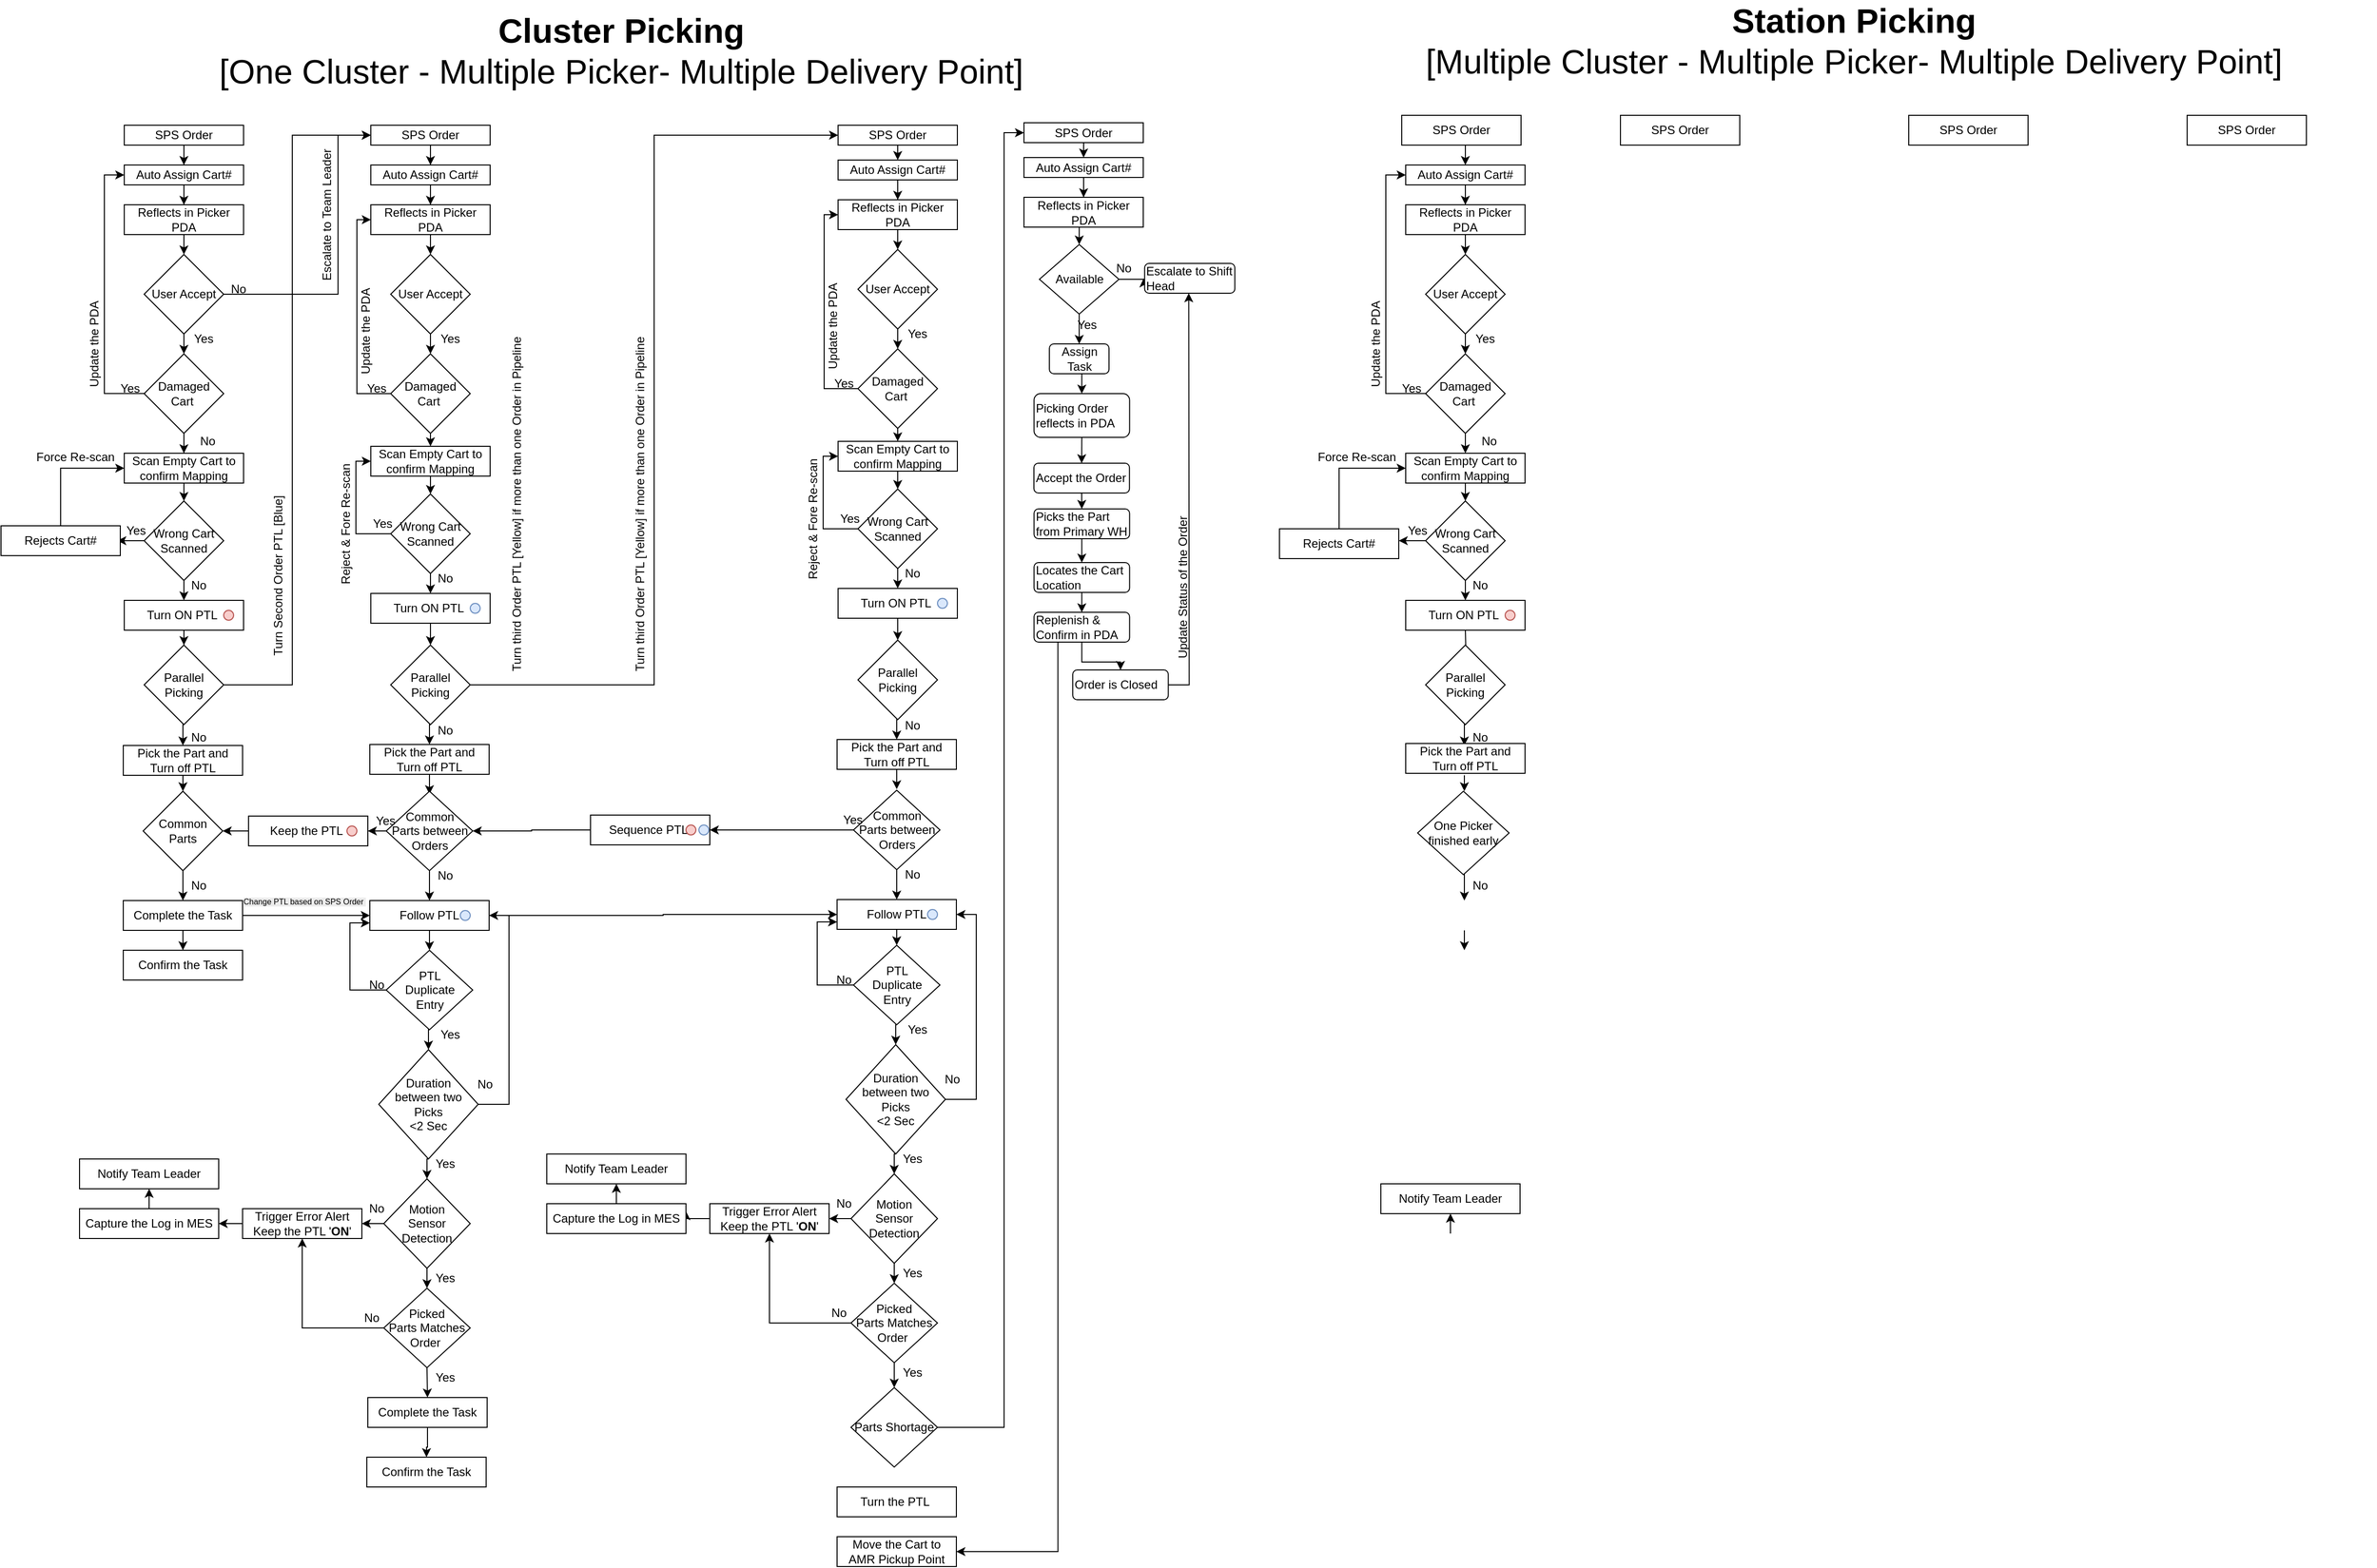 <mxfile version="27.0.3">
  <diagram name="Page-1" id="BECqvl3VT9lfQXmkNtaU">
    <mxGraphModel dx="1603" dy="1265" grid="1" gridSize="10" guides="1" tooltips="1" connect="1" arrows="1" fold="1" page="0" pageScale="1" pageWidth="850" pageHeight="1100" math="0" shadow="0">
      <root>
        <mxCell id="0" />
        <mxCell id="1" parent="0" />
        <mxCell id="pflW-3yKm34LbVUq-xgN-500" value="Turn ON PTL&amp;nbsp;" style="rounded=0;whiteSpace=wrap;html=1;" vertex="1" parent="1">
          <mxGeometry x="1424" y="528" width="120" height="30" as="geometry" />
        </mxCell>
        <mxCell id="pflW-3yKm34LbVUq-xgN-25" value="Cluster Picking &lt;br&gt;&lt;span style=&quot;font-weight: normal;&quot;&gt;[One Cluster - Multiple Picker- Multiple Delivery Point]&lt;/span&gt;" style="text;html=1;align=center;verticalAlign=middle;whiteSpace=wrap;rounded=0;fontStyle=1;fontSize=34;" vertex="1" parent="1">
          <mxGeometry x="110" y="-50" width="1050" height="50" as="geometry" />
        </mxCell>
        <mxCell id="pflW-3yKm34LbVUq-xgN-446" value="Station Picking &lt;br&gt;&lt;span style=&quot;font-weight: normal;&quot;&gt;[Multiple Cluster - Multiple Picker- Multiple Delivery Point]&lt;/span&gt;" style="text;html=1;align=center;verticalAlign=middle;whiteSpace=wrap;rounded=0;fontStyle=1;fontSize=34;" vertex="1" parent="1">
          <mxGeometry x="1350" y="-60" width="1050" height="50" as="geometry" />
        </mxCell>
        <mxCell id="pflW-3yKm34LbVUq-xgN-495" style="edgeStyle=orthogonalEdgeStyle;rounded=0;orthogonalLoop=1;jettySize=auto;html=1;exitX=0.5;exitY=1;exitDx=0;exitDy=0;entryX=0.5;entryY=0;entryDx=0;entryDy=0;" edge="1" parent="1" source="pflW-3yKm34LbVUq-xgN-447" target="pflW-3yKm34LbVUq-xgN-465">
          <mxGeometry relative="1" as="geometry" />
        </mxCell>
        <mxCell id="pflW-3yKm34LbVUq-xgN-447" value="SPS Order" style="rounded=0;whiteSpace=wrap;html=1;" vertex="1" parent="1">
          <mxGeometry x="1420" y="40" width="120" height="30" as="geometry" />
        </mxCell>
        <mxCell id="pflW-3yKm34LbVUq-xgN-448" value="SPS Order" style="rounded=0;whiteSpace=wrap;html=1;" vertex="1" parent="1">
          <mxGeometry x="2210" y="40" width="120" height="30" as="geometry" />
        </mxCell>
        <mxCell id="pflW-3yKm34LbVUq-xgN-449" value="SPS Order" style="rounded=0;whiteSpace=wrap;html=1;" vertex="1" parent="1">
          <mxGeometry x="1640" y="40" width="120" height="30" as="geometry" />
        </mxCell>
        <mxCell id="pflW-3yKm34LbVUq-xgN-450" value="SPS Order" style="rounded=0;whiteSpace=wrap;html=1;" vertex="1" parent="1">
          <mxGeometry x="1930" y="40" width="120" height="30" as="geometry" />
        </mxCell>
        <mxCell id="pflW-3yKm34LbVUq-xgN-462" style="edgeStyle=orthogonalEdgeStyle;rounded=0;orthogonalLoop=1;jettySize=auto;html=1;exitX=0.5;exitY=1;exitDx=0;exitDy=0;entryX=0.5;entryY=0;entryDx=0;entryDy=0;" edge="1" parent="1" source="pflW-3yKm34LbVUq-xgN-463">
          <mxGeometry relative="1" as="geometry">
            <mxPoint x="1484" y="180" as="targetPoint" />
          </mxGeometry>
        </mxCell>
        <mxCell id="pflW-3yKm34LbVUq-xgN-463" value="Reflects in Picker PDA" style="rounded=0;whiteSpace=wrap;html=1;" vertex="1" parent="1">
          <mxGeometry x="1424" y="130" width="120" height="30" as="geometry" />
        </mxCell>
        <mxCell id="pflW-3yKm34LbVUq-xgN-464" style="edgeStyle=orthogonalEdgeStyle;rounded=0;orthogonalLoop=1;jettySize=auto;html=1;exitX=0.5;exitY=1;exitDx=0;exitDy=0;" edge="1" parent="1" source="pflW-3yKm34LbVUq-xgN-465" target="pflW-3yKm34LbVUq-xgN-463">
          <mxGeometry relative="1" as="geometry" />
        </mxCell>
        <mxCell id="pflW-3yKm34LbVUq-xgN-465" value="Auto Assign Cart#" style="rounded=0;whiteSpace=wrap;html=1;" vertex="1" parent="1">
          <mxGeometry x="1424" y="90" width="120" height="20" as="geometry" />
        </mxCell>
        <mxCell id="pflW-3yKm34LbVUq-xgN-467" value="Force Re-scan" style="text;html=1;align=center;verticalAlign=middle;whiteSpace=wrap;rounded=0;" vertex="1" parent="1">
          <mxGeometry x="1330" y="374" width="90" height="20" as="geometry" />
        </mxCell>
        <mxCell id="pflW-3yKm34LbVUq-xgN-468" style="edgeStyle=orthogonalEdgeStyle;rounded=0;orthogonalLoop=1;jettySize=auto;html=1;exitX=0;exitY=0.5;exitDx=0;exitDy=0;entryX=1;entryY=0.5;entryDx=0;entryDy=0;" edge="1" parent="1" source="pflW-3yKm34LbVUq-xgN-470">
          <mxGeometry relative="1" as="geometry">
            <mxPoint x="1417" y="468" as="targetPoint" />
          </mxGeometry>
        </mxCell>
        <mxCell id="pflW-3yKm34LbVUq-xgN-469" style="edgeStyle=orthogonalEdgeStyle;rounded=0;orthogonalLoop=1;jettySize=auto;html=1;exitX=0.5;exitY=1;exitDx=0;exitDy=0;entryX=0.5;entryY=0;entryDx=0;entryDy=0;" edge="1" parent="1" source="pflW-3yKm34LbVUq-xgN-470">
          <mxGeometry relative="1" as="geometry">
            <mxPoint x="1484" y="528" as="targetPoint" />
          </mxGeometry>
        </mxCell>
        <mxCell id="pflW-3yKm34LbVUq-xgN-470" value="Wrong Cart Scanned" style="rhombus;whiteSpace=wrap;html=1;" vertex="1" parent="1">
          <mxGeometry x="1444" y="428" width="80" height="80" as="geometry" />
        </mxCell>
        <mxCell id="pflW-3yKm34LbVUq-xgN-471" value="Yes" style="text;html=1;align=center;verticalAlign=middle;whiteSpace=wrap;rounded=0;" vertex="1" parent="1">
          <mxGeometry x="1421" y="453" width="30" height="10" as="geometry" />
        </mxCell>
        <mxCell id="pflW-3yKm34LbVUq-xgN-472" style="edgeStyle=orthogonalEdgeStyle;rounded=0;orthogonalLoop=1;jettySize=auto;html=1;exitX=0.5;exitY=1;exitDx=0;exitDy=0;" edge="1" parent="1" target="pflW-3yKm34LbVUq-xgN-481">
          <mxGeometry relative="1" as="geometry">
            <mxPoint x="1484" y="558" as="sourcePoint" />
          </mxGeometry>
        </mxCell>
        <mxCell id="pflW-3yKm34LbVUq-xgN-473" value="" style="ellipse;whiteSpace=wrap;html=1;aspect=fixed;fillColor=#f8cecc;strokeColor=#b85450;" vertex="1" parent="1">
          <mxGeometry x="1524" y="538" width="10" height="10" as="geometry" />
        </mxCell>
        <mxCell id="pflW-3yKm34LbVUq-xgN-474" value="No" style="text;html=1;align=center;verticalAlign=middle;whiteSpace=wrap;rounded=0;" vertex="1" parent="1">
          <mxGeometry x="1484" y="508" width="30" height="10" as="geometry" />
        </mxCell>
        <mxCell id="pflW-3yKm34LbVUq-xgN-475" style="edgeStyle=orthogonalEdgeStyle;rounded=0;orthogonalLoop=1;jettySize=auto;html=1;exitX=0.5;exitY=1;exitDx=0;exitDy=0;entryX=0.5;entryY=0;entryDx=0;entryDy=0;" edge="1" parent="1" target="pflW-3yKm34LbVUq-xgN-470">
          <mxGeometry relative="1" as="geometry">
            <mxPoint x="1484" y="410" as="sourcePoint" />
          </mxGeometry>
        </mxCell>
        <mxCell id="pflW-3yKm34LbVUq-xgN-476" style="edgeStyle=orthogonalEdgeStyle;rounded=0;orthogonalLoop=1;jettySize=auto;html=1;exitX=0.5;exitY=1;exitDx=0;exitDy=0;" edge="1" parent="1" source="pflW-3yKm34LbVUq-xgN-477">
          <mxGeometry relative="1" as="geometry">
            <mxPoint x="1484" y="380" as="targetPoint" />
          </mxGeometry>
        </mxCell>
        <mxCell id="pflW-3yKm34LbVUq-xgN-477" value="Damaged Cart&amp;nbsp;" style="rhombus;whiteSpace=wrap;html=1;" vertex="1" parent="1">
          <mxGeometry x="1444" y="280" width="80" height="80" as="geometry" />
        </mxCell>
        <mxCell id="pflW-3yKm34LbVUq-xgN-478" value="Yes" style="text;html=1;align=center;verticalAlign=middle;whiteSpace=wrap;rounded=0;" vertex="1" parent="1">
          <mxGeometry x="1410" y="310" width="40" height="10" as="geometry" />
        </mxCell>
        <mxCell id="pflW-3yKm34LbVUq-xgN-479" style="edgeStyle=orthogonalEdgeStyle;rounded=0;orthogonalLoop=1;jettySize=auto;html=1;exitX=0.5;exitY=1;exitDx=0;exitDy=0;entryX=0.5;entryY=0;entryDx=0;entryDy=0;" edge="1" parent="1">
          <mxGeometry relative="1" as="geometry">
            <mxPoint x="1483" y="704" as="sourcePoint" />
            <mxPoint x="1483" y="720" as="targetPoint" />
          </mxGeometry>
        </mxCell>
        <mxCell id="pflW-3yKm34LbVUq-xgN-480" style="edgeStyle=orthogonalEdgeStyle;rounded=0;orthogonalLoop=1;jettySize=auto;html=1;exitX=0.5;exitY=1;exitDx=0;exitDy=0;entryX=0.5;entryY=0;entryDx=0;entryDy=0;" edge="1" parent="1" source="pflW-3yKm34LbVUq-xgN-481">
          <mxGeometry relative="1" as="geometry">
            <mxPoint x="1483" y="674" as="targetPoint" />
          </mxGeometry>
        </mxCell>
        <mxCell id="pflW-3yKm34LbVUq-xgN-481" value="Parallel Picking" style="rhombus;whiteSpace=wrap;html=1;" vertex="1" parent="1">
          <mxGeometry x="1444" y="573" width="80" height="80" as="geometry" />
        </mxCell>
        <mxCell id="pflW-3yKm34LbVUq-xgN-482" value="No" style="text;html=1;align=center;verticalAlign=middle;whiteSpace=wrap;rounded=0;" vertex="1" parent="1">
          <mxGeometry x="1484" y="660" width="30" height="12" as="geometry" />
        </mxCell>
        <mxCell id="pflW-3yKm34LbVUq-xgN-483" style="edgeStyle=orthogonalEdgeStyle;rounded=0;orthogonalLoop=1;jettySize=auto;html=1;exitX=0.5;exitY=1;exitDx=0;exitDy=0;entryX=0.5;entryY=0;entryDx=0;entryDy=0;" edge="1" parent="1" source="pflW-3yKm34LbVUq-xgN-484">
          <mxGeometry relative="1" as="geometry">
            <mxPoint x="1484" y="280" as="targetPoint" />
          </mxGeometry>
        </mxCell>
        <mxCell id="pflW-3yKm34LbVUq-xgN-484" value="User Accept" style="rhombus;whiteSpace=wrap;html=1;" vertex="1" parent="1">
          <mxGeometry x="1444" y="180" width="80" height="80" as="geometry" />
        </mxCell>
        <mxCell id="pflW-3yKm34LbVUq-xgN-485" style="edgeStyle=orthogonalEdgeStyle;rounded=0;orthogonalLoop=1;jettySize=auto;html=1;exitX=0.875;exitY=0.989;exitDx=0;exitDy=0;entryX=0;entryY=0.5;entryDx=0;entryDy=0;exitPerimeter=0;" edge="1" parent="1" source="pflW-3yKm34LbVUq-xgN-478" target="pflW-3yKm34LbVUq-xgN-465">
          <mxGeometry relative="1" as="geometry">
            <mxPoint x="1438" y="320.0" as="sourcePoint" />
            <mxPoint x="1418" y="200" as="targetPoint" />
            <Array as="points">
              <mxPoint x="1404" y="320" />
              <mxPoint x="1404" y="100" />
            </Array>
          </mxGeometry>
        </mxCell>
        <mxCell id="pflW-3yKm34LbVUq-xgN-486" value="Update the PDA" style="text;html=1;align=center;verticalAlign=middle;whiteSpace=wrap;rounded=0;rotation=270;" vertex="1" parent="1">
          <mxGeometry x="1344" y="260" width="100" height="20" as="geometry" />
        </mxCell>
        <mxCell id="pflW-3yKm34LbVUq-xgN-487" value="Yes" style="text;html=1;align=center;verticalAlign=middle;whiteSpace=wrap;rounded=0;" vertex="1" parent="1">
          <mxGeometry x="1484" y="260" width="40" height="10" as="geometry" />
        </mxCell>
        <mxCell id="pflW-3yKm34LbVUq-xgN-488" value="No" style="text;html=1;align=center;verticalAlign=middle;whiteSpace=wrap;rounded=0;" vertex="1" parent="1">
          <mxGeometry x="1488" y="363" width="40" height="10" as="geometry" />
        </mxCell>
        <mxCell id="pflW-3yKm34LbVUq-xgN-489" style="edgeStyle=orthogonalEdgeStyle;rounded=0;orthogonalLoop=1;jettySize=auto;html=1;entryX=0.5;entryY=0;entryDx=0;entryDy=0;" edge="1" parent="1">
          <mxGeometry relative="1" as="geometry">
            <mxPoint x="1483" y="800" as="sourcePoint" />
            <mxPoint x="1483" y="830" as="targetPoint" />
          </mxGeometry>
        </mxCell>
        <mxCell id="pflW-3yKm34LbVUq-xgN-490" style="edgeStyle=orthogonalEdgeStyle;rounded=0;orthogonalLoop=1;jettySize=auto;html=1;exitX=0.5;exitY=1;exitDx=0;exitDy=0;entryX=0.5;entryY=0;entryDx=0;entryDy=0;" edge="1" parent="1">
          <mxGeometry relative="1" as="geometry">
            <mxPoint x="1483" y="860" as="sourcePoint" />
            <mxPoint x="1483" y="880" as="targetPoint" />
          </mxGeometry>
        </mxCell>
        <mxCell id="pflW-3yKm34LbVUq-xgN-492" value="No" style="text;html=1;align=center;verticalAlign=middle;whiteSpace=wrap;rounded=0;" vertex="1" parent="1">
          <mxGeometry x="1484" y="810" width="30" height="10" as="geometry" />
        </mxCell>
        <mxCell id="pflW-3yKm34LbVUq-xgN-493" style="edgeStyle=orthogonalEdgeStyle;rounded=0;orthogonalLoop=1;jettySize=auto;html=1;exitX=0.5;exitY=0;exitDx=0;exitDy=0;entryX=0.5;entryY=1;entryDx=0;entryDy=0;" edge="1" parent="1" target="pflW-3yKm34LbVUq-xgN-494">
          <mxGeometry relative="1" as="geometry">
            <mxPoint x="1469" y="1165" as="sourcePoint" />
          </mxGeometry>
        </mxCell>
        <mxCell id="pflW-3yKm34LbVUq-xgN-494" value="Notify Team Leader" style="rounded=0;whiteSpace=wrap;html=1;" vertex="1" parent="1">
          <mxGeometry x="1399" y="1115" width="140" height="30" as="geometry" />
        </mxCell>
        <mxCell id="pflW-3yKm34LbVUq-xgN-496" value="Scan Empty Cart to confirm Mapping" style="rounded=0;whiteSpace=wrap;html=1;" vertex="1" parent="1">
          <mxGeometry x="1424" y="380" width="120" height="30" as="geometry" />
        </mxCell>
        <mxCell id="pflW-3yKm34LbVUq-xgN-498" style="edgeStyle=orthogonalEdgeStyle;rounded=0;orthogonalLoop=1;jettySize=auto;html=1;exitX=0.5;exitY=0;exitDx=0;exitDy=0;entryX=0;entryY=0.5;entryDx=0;entryDy=0;" edge="1" parent="1" source="pflW-3yKm34LbVUq-xgN-497" target="pflW-3yKm34LbVUq-xgN-496">
          <mxGeometry relative="1" as="geometry" />
        </mxCell>
        <mxCell id="pflW-3yKm34LbVUq-xgN-497" value="Rejects Cart#" style="rounded=0;whiteSpace=wrap;html=1;" vertex="1" parent="1">
          <mxGeometry x="1297" y="456" width="120" height="30" as="geometry" />
        </mxCell>
        <mxCell id="pflW-3yKm34LbVUq-xgN-499" value="" style="group" vertex="1" connectable="0" parent="1">
          <mxGeometry x="11" y="47.5" width="1231.12" height="1452.5" as="geometry" />
        </mxCell>
        <mxCell id="pflW-3yKm34LbVUq-xgN-266" value="&lt;span style=&quot;color: rgb(0, 0, 0); font-family: Helvetica; font-style: normal; font-variant-ligatures: normal; font-variant-caps: normal; font-weight: 400; letter-spacing: normal; orphans: 2; text-align: center; text-indent: 0px; text-transform: none; widows: 2; word-spacing: 0px; -webkit-text-stroke-width: 0px; white-space: normal; background-color: rgb(236, 236, 236); text-decoration-thickness: initial; text-decoration-style: initial; text-decoration-color: initial; float: none; display: inline !important;&quot;&gt;Change PTL based on SPS Order&amp;nbsp;&lt;/span&gt;" style="text;whiteSpace=wrap;html=1;fontSize=8;" vertex="1" parent="pflW-3yKm34LbVUq-xgN-499">
          <mxGeometry x="242" y="772.5" width="126" height="20" as="geometry" />
        </mxCell>
        <mxCell id="pflW-3yKm34LbVUq-xgN-7" style="edgeStyle=orthogonalEdgeStyle;rounded=0;orthogonalLoop=1;jettySize=auto;html=1;exitX=0.5;exitY=1;exitDx=0;exitDy=0;" edge="1" parent="pflW-3yKm34LbVUq-xgN-499" source="pflW-3yKm34LbVUq-xgN-1" target="pflW-3yKm34LbVUq-xgN-3">
          <mxGeometry relative="1" as="geometry" />
        </mxCell>
        <mxCell id="pflW-3yKm34LbVUq-xgN-1" value="SPS Order" style="rounded=0;whiteSpace=wrap;html=1;" vertex="1" parent="pflW-3yKm34LbVUq-xgN-499">
          <mxGeometry x="124" y="2.5" width="120" height="20" as="geometry" />
        </mxCell>
        <mxCell id="pflW-3yKm34LbVUq-xgN-9" style="edgeStyle=orthogonalEdgeStyle;rounded=0;orthogonalLoop=1;jettySize=auto;html=1;exitX=0.5;exitY=1;exitDx=0;exitDy=0;entryX=0.5;entryY=0;entryDx=0;entryDy=0;" edge="1" parent="pflW-3yKm34LbVUq-xgN-499" source="pflW-3yKm34LbVUq-xgN-2">
          <mxGeometry relative="1" as="geometry">
            <mxPoint x="184" y="132.5" as="targetPoint" />
          </mxGeometry>
        </mxCell>
        <mxCell id="pflW-3yKm34LbVUq-xgN-2" value="Reflects in Picker PDA" style="rounded=0;whiteSpace=wrap;html=1;" vertex="1" parent="pflW-3yKm34LbVUq-xgN-499">
          <mxGeometry x="124" y="82.5" width="120" height="30" as="geometry" />
        </mxCell>
        <mxCell id="pflW-3yKm34LbVUq-xgN-8" style="edgeStyle=orthogonalEdgeStyle;rounded=0;orthogonalLoop=1;jettySize=auto;html=1;exitX=0.5;exitY=1;exitDx=0;exitDy=0;" edge="1" parent="pflW-3yKm34LbVUq-xgN-499" source="pflW-3yKm34LbVUq-xgN-3" target="pflW-3yKm34LbVUq-xgN-2">
          <mxGeometry relative="1" as="geometry" />
        </mxCell>
        <mxCell id="pflW-3yKm34LbVUq-xgN-3" value="Auto Assign Cart#" style="rounded=0;whiteSpace=wrap;html=1;" vertex="1" parent="pflW-3yKm34LbVUq-xgN-499">
          <mxGeometry x="124" y="42.5" width="120" height="20" as="geometry" />
        </mxCell>
        <mxCell id="pflW-3yKm34LbVUq-xgN-114" style="edgeStyle=orthogonalEdgeStyle;rounded=0;orthogonalLoop=1;jettySize=auto;html=1;exitX=1;exitY=0.5;exitDx=0;exitDy=0;entryX=0;entryY=0.5;entryDx=0;entryDy=0;" edge="1" parent="pflW-3yKm34LbVUq-xgN-499" source="pflW-3yKm34LbVUq-xgN-185" target="pflW-3yKm34LbVUq-xgN-56">
          <mxGeometry relative="1" as="geometry">
            <mxPoint x="178" y="472.5" as="sourcePoint" />
            <Array as="points">
              <mxPoint x="293" y="565.5" />
              <mxPoint x="293" y="12.5" />
            </Array>
          </mxGeometry>
        </mxCell>
        <mxCell id="pflW-3yKm34LbVUq-xgN-55" style="edgeStyle=orthogonalEdgeStyle;rounded=0;orthogonalLoop=1;jettySize=auto;html=1;exitX=0.5;exitY=1;exitDx=0;exitDy=0;" edge="1" parent="pflW-3yKm34LbVUq-xgN-499" source="pflW-3yKm34LbVUq-xgN-56" target="pflW-3yKm34LbVUq-xgN-60">
          <mxGeometry relative="1" as="geometry" />
        </mxCell>
        <mxCell id="pflW-3yKm34LbVUq-xgN-56" value="SPS Order" style="rounded=0;whiteSpace=wrap;html=1;" vertex="1" parent="pflW-3yKm34LbVUq-xgN-499">
          <mxGeometry x="372" y="2.5" width="120" height="20" as="geometry" />
        </mxCell>
        <mxCell id="pflW-3yKm34LbVUq-xgN-57" style="edgeStyle=orthogonalEdgeStyle;rounded=0;orthogonalLoop=1;jettySize=auto;html=1;exitX=0.5;exitY=1;exitDx=0;exitDy=0;entryX=0.5;entryY=0;entryDx=0;entryDy=0;" edge="1" parent="pflW-3yKm34LbVUq-xgN-499" source="pflW-3yKm34LbVUq-xgN-58">
          <mxGeometry relative="1" as="geometry">
            <mxPoint x="432" y="132.5" as="targetPoint" />
          </mxGeometry>
        </mxCell>
        <mxCell id="pflW-3yKm34LbVUq-xgN-58" value="Reflects in Picker PDA" style="rounded=0;whiteSpace=wrap;html=1;" vertex="1" parent="pflW-3yKm34LbVUq-xgN-499">
          <mxGeometry x="372" y="82.5" width="120" height="30" as="geometry" />
        </mxCell>
        <mxCell id="pflW-3yKm34LbVUq-xgN-59" style="edgeStyle=orthogonalEdgeStyle;rounded=0;orthogonalLoop=1;jettySize=auto;html=1;exitX=0.5;exitY=1;exitDx=0;exitDy=0;" edge="1" parent="pflW-3yKm34LbVUq-xgN-499" source="pflW-3yKm34LbVUq-xgN-60" target="pflW-3yKm34LbVUq-xgN-58">
          <mxGeometry relative="1" as="geometry" />
        </mxCell>
        <mxCell id="pflW-3yKm34LbVUq-xgN-60" value="Auto Assign Cart#" style="rounded=0;whiteSpace=wrap;html=1;" vertex="1" parent="pflW-3yKm34LbVUq-xgN-499">
          <mxGeometry x="372" y="42.5" width="120" height="20" as="geometry" />
        </mxCell>
        <mxCell id="pflW-3yKm34LbVUq-xgN-72" style="edgeStyle=orthogonalEdgeStyle;rounded=0;orthogonalLoop=1;jettySize=auto;html=1;exitX=0.5;exitY=1;exitDx=0;exitDy=0;entryX=0.5;entryY=0;entryDx=0;entryDy=0;entryPerimeter=0;" edge="1" parent="pflW-3yKm34LbVUq-xgN-499" target="pflW-3yKm34LbVUq-xgN-233">
          <mxGeometry relative="1" as="geometry">
            <mxPoint x="432" y="212.5" as="sourcePoint" />
            <mxPoint x="432" y="232.5" as="targetPoint" />
          </mxGeometry>
        </mxCell>
        <mxCell id="pflW-3yKm34LbVUq-xgN-84" value="Reject &amp;amp; Fore Re-scan" style="text;html=1;align=center;verticalAlign=middle;whiteSpace=wrap;rounded=0;rotation=270;" vertex="1" parent="pflW-3yKm34LbVUq-xgN-499">
          <mxGeometry x="277" y="393.5" width="140" height="20" as="geometry" />
        </mxCell>
        <mxCell id="pflW-3yKm34LbVUq-xgN-379" style="edgeStyle=orthogonalEdgeStyle;rounded=0;orthogonalLoop=1;jettySize=auto;html=1;exitX=0.5;exitY=1;exitDx=0;exitDy=0;entryX=0.5;entryY=0;entryDx=0;entryDy=0;" edge="1" parent="pflW-3yKm34LbVUq-xgN-499" source="pflW-3yKm34LbVUq-xgN-117" target="pflW-3yKm34LbVUq-xgN-317">
          <mxGeometry relative="1" as="geometry" />
        </mxCell>
        <mxCell id="pflW-3yKm34LbVUq-xgN-117" value="SPS Order" style="rounded=0;whiteSpace=wrap;html=1;" vertex="1" parent="pflW-3yKm34LbVUq-xgN-499">
          <mxGeometry x="842" y="2.5" width="120" height="20" as="geometry" />
        </mxCell>
        <mxCell id="pflW-3yKm34LbVUq-xgN-163" style="edgeStyle=orthogonalEdgeStyle;rounded=0;orthogonalLoop=1;jettySize=auto;html=1;exitX=0.5;exitY=0;exitDx=0;exitDy=0;entryX=0;entryY=0.5;entryDx=0;entryDy=0;" edge="1" parent="pflW-3yKm34LbVUq-xgN-499" source="pflW-3yKm34LbVUq-xgN-168" target="pflW-3yKm34LbVUq-xgN-175">
          <mxGeometry relative="1" as="geometry">
            <mxPoint x="539" y="162.5" as="sourcePoint" />
            <mxPoint x="39" y="192.5" as="targetPoint" />
          </mxGeometry>
        </mxCell>
        <mxCell id="pflW-3yKm34LbVUq-xgN-164" value="Force Re-scan" style="text;html=1;align=center;verticalAlign=middle;whiteSpace=wrap;rounded=0;" vertex="1" parent="pflW-3yKm34LbVUq-xgN-499">
          <mxGeometry x="30" y="326.5" width="90" height="20" as="geometry" />
        </mxCell>
        <mxCell id="pflW-3yKm34LbVUq-xgN-165" style="edgeStyle=orthogonalEdgeStyle;rounded=0;orthogonalLoop=1;jettySize=auto;html=1;exitX=0;exitY=0.5;exitDx=0;exitDy=0;entryX=1;entryY=0.5;entryDx=0;entryDy=0;" edge="1" parent="pflW-3yKm34LbVUq-xgN-499" source="pflW-3yKm34LbVUq-xgN-167">
          <mxGeometry relative="1" as="geometry">
            <mxPoint x="117" y="420.5" as="targetPoint" />
          </mxGeometry>
        </mxCell>
        <mxCell id="pflW-3yKm34LbVUq-xgN-166" style="edgeStyle=orthogonalEdgeStyle;rounded=0;orthogonalLoop=1;jettySize=auto;html=1;exitX=0.5;exitY=1;exitDx=0;exitDy=0;entryX=0.5;entryY=0;entryDx=0;entryDy=0;" edge="1" parent="pflW-3yKm34LbVUq-xgN-499" source="pflW-3yKm34LbVUq-xgN-167" target="pflW-3yKm34LbVUq-xgN-171">
          <mxGeometry relative="1" as="geometry" />
        </mxCell>
        <mxCell id="pflW-3yKm34LbVUq-xgN-167" value="Wrong Cart Scanned" style="rhombus;whiteSpace=wrap;html=1;" vertex="1" parent="pflW-3yKm34LbVUq-xgN-499">
          <mxGeometry x="144" y="380.5" width="80" height="80" as="geometry" />
        </mxCell>
        <mxCell id="pflW-3yKm34LbVUq-xgN-168" value="Rejects Cart#" style="rounded=0;whiteSpace=wrap;html=1;" vertex="1" parent="pflW-3yKm34LbVUq-xgN-499">
          <mxGeometry y="405.5" width="120" height="30" as="geometry" />
        </mxCell>
        <mxCell id="pflW-3yKm34LbVUq-xgN-169" value="Yes" style="text;html=1;align=center;verticalAlign=middle;whiteSpace=wrap;rounded=0;" vertex="1" parent="pflW-3yKm34LbVUq-xgN-499">
          <mxGeometry x="121" y="405.5" width="30" height="10" as="geometry" />
        </mxCell>
        <mxCell id="pflW-3yKm34LbVUq-xgN-170" style="edgeStyle=orthogonalEdgeStyle;rounded=0;orthogonalLoop=1;jettySize=auto;html=1;exitX=0.5;exitY=1;exitDx=0;exitDy=0;" edge="1" parent="pflW-3yKm34LbVUq-xgN-499" source="pflW-3yKm34LbVUq-xgN-171" target="pflW-3yKm34LbVUq-xgN-185">
          <mxGeometry relative="1" as="geometry" />
        </mxCell>
        <mxCell id="pflW-3yKm34LbVUq-xgN-171" value="Turn ON PTL&amp;nbsp;" style="rounded=0;whiteSpace=wrap;html=1;" vertex="1" parent="pflW-3yKm34LbVUq-xgN-499">
          <mxGeometry x="124" y="480.5" width="120" height="30" as="geometry" />
        </mxCell>
        <mxCell id="pflW-3yKm34LbVUq-xgN-172" value="" style="ellipse;whiteSpace=wrap;html=1;aspect=fixed;fillColor=#f8cecc;strokeColor=#b85450;" vertex="1" parent="pflW-3yKm34LbVUq-xgN-499">
          <mxGeometry x="224" y="490.5" width="10" height="10" as="geometry" />
        </mxCell>
        <mxCell id="pflW-3yKm34LbVUq-xgN-173" value="No" style="text;html=1;align=center;verticalAlign=middle;whiteSpace=wrap;rounded=0;" vertex="1" parent="pflW-3yKm34LbVUq-xgN-499">
          <mxGeometry x="184" y="460.5" width="30" height="10" as="geometry" />
        </mxCell>
        <mxCell id="pflW-3yKm34LbVUq-xgN-174" style="edgeStyle=orthogonalEdgeStyle;rounded=0;orthogonalLoop=1;jettySize=auto;html=1;exitX=0.5;exitY=1;exitDx=0;exitDy=0;entryX=0.5;entryY=0;entryDx=0;entryDy=0;" edge="1" parent="pflW-3yKm34LbVUq-xgN-499" source="pflW-3yKm34LbVUq-xgN-175" target="pflW-3yKm34LbVUq-xgN-167">
          <mxGeometry relative="1" as="geometry" />
        </mxCell>
        <mxCell id="pflW-3yKm34LbVUq-xgN-175" value="Scan Empty Cart to confirm Mapping" style="rounded=0;whiteSpace=wrap;html=1;" vertex="1" parent="pflW-3yKm34LbVUq-xgN-499">
          <mxGeometry x="124" y="332.5" width="120" height="30" as="geometry" />
        </mxCell>
        <mxCell id="pflW-3yKm34LbVUq-xgN-176" style="edgeStyle=orthogonalEdgeStyle;rounded=0;orthogonalLoop=1;jettySize=auto;html=1;exitX=0.5;exitY=1;exitDx=0;exitDy=0;" edge="1" parent="pflW-3yKm34LbVUq-xgN-499" source="pflW-3yKm34LbVUq-xgN-177" target="pflW-3yKm34LbVUq-xgN-175">
          <mxGeometry relative="1" as="geometry" />
        </mxCell>
        <mxCell id="pflW-3yKm34LbVUq-xgN-177" value="Damaged Cart&amp;nbsp;" style="rhombus;whiteSpace=wrap;html=1;" vertex="1" parent="pflW-3yKm34LbVUq-xgN-499">
          <mxGeometry x="144" y="232.5" width="80" height="80" as="geometry" />
        </mxCell>
        <mxCell id="pflW-3yKm34LbVUq-xgN-178" value="Yes" style="text;html=1;align=center;verticalAlign=middle;whiteSpace=wrap;rounded=0;" vertex="1" parent="pflW-3yKm34LbVUq-xgN-499">
          <mxGeometry x="110" y="262.5" width="40" height="10" as="geometry" />
        </mxCell>
        <mxCell id="pflW-3yKm34LbVUq-xgN-250" style="edgeStyle=orthogonalEdgeStyle;rounded=0;orthogonalLoop=1;jettySize=auto;html=1;exitX=0.5;exitY=1;exitDx=0;exitDy=0;entryX=0.5;entryY=0;entryDx=0;entryDy=0;" edge="1" parent="pflW-3yKm34LbVUq-xgN-499" source="pflW-3yKm34LbVUq-xgN-180" target="pflW-3yKm34LbVUq-xgN-249">
          <mxGeometry relative="1" as="geometry" />
        </mxCell>
        <mxCell id="pflW-3yKm34LbVUq-xgN-180" value="Pick the Part and Turn off PTL" style="rounded=0;whiteSpace=wrap;html=1;" vertex="1" parent="pflW-3yKm34LbVUq-xgN-499">
          <mxGeometry x="123" y="626.5" width="120" height="30" as="geometry" />
        </mxCell>
        <mxCell id="pflW-3yKm34LbVUq-xgN-184" style="edgeStyle=orthogonalEdgeStyle;rounded=0;orthogonalLoop=1;jettySize=auto;html=1;exitX=0.5;exitY=1;exitDx=0;exitDy=0;entryX=0.5;entryY=0;entryDx=0;entryDy=0;" edge="1" parent="pflW-3yKm34LbVUq-xgN-499" source="pflW-3yKm34LbVUq-xgN-185" target="pflW-3yKm34LbVUq-xgN-180">
          <mxGeometry relative="1" as="geometry" />
        </mxCell>
        <mxCell id="pflW-3yKm34LbVUq-xgN-185" value="Parallel Picking" style="rhombus;whiteSpace=wrap;html=1;" vertex="1" parent="pflW-3yKm34LbVUq-xgN-499">
          <mxGeometry x="144" y="525.5" width="80" height="80" as="geometry" />
        </mxCell>
        <mxCell id="pflW-3yKm34LbVUq-xgN-186" value="No" style="text;html=1;align=center;verticalAlign=middle;whiteSpace=wrap;rounded=0;" vertex="1" parent="pflW-3yKm34LbVUq-xgN-499">
          <mxGeometry x="184" y="612.5" width="30" height="12" as="geometry" />
        </mxCell>
        <mxCell id="pflW-3yKm34LbVUq-xgN-190" style="edgeStyle=orthogonalEdgeStyle;rounded=0;orthogonalLoop=1;jettySize=auto;html=1;exitX=0.5;exitY=1;exitDx=0;exitDy=0;entryX=0.5;entryY=0;entryDx=0;entryDy=0;" edge="1" parent="pflW-3yKm34LbVUq-xgN-499" source="pflW-3yKm34LbVUq-xgN-187">
          <mxGeometry relative="1" as="geometry">
            <mxPoint x="184" y="232.5" as="targetPoint" />
          </mxGeometry>
        </mxCell>
        <mxCell id="pflW-3yKm34LbVUq-xgN-192" style="edgeStyle=orthogonalEdgeStyle;rounded=0;orthogonalLoop=1;jettySize=auto;html=1;exitX=1;exitY=0.5;exitDx=0;exitDy=0;entryX=0;entryY=0.5;entryDx=0;entryDy=0;" edge="1" parent="pflW-3yKm34LbVUq-xgN-499" source="pflW-3yKm34LbVUq-xgN-187" target="pflW-3yKm34LbVUq-xgN-56">
          <mxGeometry relative="1" as="geometry">
            <Array as="points">
              <mxPoint x="339" y="172.5" />
              <mxPoint x="339" y="12.5" />
            </Array>
          </mxGeometry>
        </mxCell>
        <mxCell id="pflW-3yKm34LbVUq-xgN-187" value="User Accept" style="rhombus;whiteSpace=wrap;html=1;" vertex="1" parent="pflW-3yKm34LbVUq-xgN-499">
          <mxGeometry x="144" y="132.5" width="80" height="80" as="geometry" />
        </mxCell>
        <mxCell id="pflW-3yKm34LbVUq-xgN-188" style="edgeStyle=orthogonalEdgeStyle;rounded=0;orthogonalLoop=1;jettySize=auto;html=1;exitX=0.875;exitY=0.989;exitDx=0;exitDy=0;entryX=0;entryY=0.5;entryDx=0;entryDy=0;exitPerimeter=0;" edge="1" parent="pflW-3yKm34LbVUq-xgN-499" source="pflW-3yKm34LbVUq-xgN-178" target="pflW-3yKm34LbVUq-xgN-3">
          <mxGeometry relative="1" as="geometry">
            <mxPoint x="138" y="272.5" as="sourcePoint" />
            <mxPoint x="118" y="152.5" as="targetPoint" />
            <Array as="points">
              <mxPoint x="104" y="272.5" />
              <mxPoint x="104" y="52.5" />
            </Array>
          </mxGeometry>
        </mxCell>
        <mxCell id="pflW-3yKm34LbVUq-xgN-189" value="Update the PDA" style="text;html=1;align=center;verticalAlign=middle;whiteSpace=wrap;rounded=0;rotation=270;" vertex="1" parent="pflW-3yKm34LbVUq-xgN-499">
          <mxGeometry x="44" y="212.5" width="100" height="20" as="geometry" />
        </mxCell>
        <mxCell id="pflW-3yKm34LbVUq-xgN-191" value="Yes" style="text;html=1;align=center;verticalAlign=middle;whiteSpace=wrap;rounded=0;" vertex="1" parent="pflW-3yKm34LbVUq-xgN-499">
          <mxGeometry x="184" y="212.5" width="40" height="10" as="geometry" />
        </mxCell>
        <mxCell id="pflW-3yKm34LbVUq-xgN-193" value="No" style="text;html=1;align=center;verticalAlign=middle;whiteSpace=wrap;rounded=0;" vertex="1" parent="pflW-3yKm34LbVUq-xgN-499">
          <mxGeometry x="219" y="162.5" width="40" height="10" as="geometry" />
        </mxCell>
        <mxCell id="pflW-3yKm34LbVUq-xgN-194" value="Escalate to Team Leader" style="text;html=1;align=center;verticalAlign=middle;whiteSpace=wrap;rounded=0;rotation=270;" vertex="1" parent="pflW-3yKm34LbVUq-xgN-499">
          <mxGeometry x="258" y="82.5" width="140" height="20" as="geometry" />
        </mxCell>
        <mxCell id="pflW-3yKm34LbVUq-xgN-213" style="edgeStyle=orthogonalEdgeStyle;rounded=0;orthogonalLoop=1;jettySize=auto;html=1;exitX=0.5;exitY=1;exitDx=0;exitDy=0;entryX=0.5;entryY=0;entryDx=0;entryDy=0;" edge="1" parent="pflW-3yKm34LbVUq-xgN-499" source="pflW-3yKm34LbVUq-xgN-215" target="pflW-3yKm34LbVUq-xgN-218">
          <mxGeometry relative="1" as="geometry" />
        </mxCell>
        <mxCell id="pflW-3yKm34LbVUq-xgN-214" style="edgeStyle=orthogonalEdgeStyle;rounded=0;orthogonalLoop=1;jettySize=auto;html=1;exitX=0;exitY=0.5;exitDx=0;exitDy=0;entryX=0;entryY=0.5;entryDx=0;entryDy=0;" edge="1" parent="pflW-3yKm34LbVUq-xgN-499" source="pflW-3yKm34LbVUq-xgN-215" target="pflW-3yKm34LbVUq-xgN-222">
          <mxGeometry relative="1" as="geometry">
            <Array as="points">
              <mxPoint x="357" y="413.5" />
              <mxPoint x="357" y="340.5" />
            </Array>
          </mxGeometry>
        </mxCell>
        <mxCell id="pflW-3yKm34LbVUq-xgN-215" value="Wrong Cart Scanned" style="rhombus;whiteSpace=wrap;html=1;" vertex="1" parent="pflW-3yKm34LbVUq-xgN-499">
          <mxGeometry x="392.0" y="373.5" width="80" height="80" as="geometry" />
        </mxCell>
        <mxCell id="pflW-3yKm34LbVUq-xgN-216" value="Yes" style="text;html=1;align=center;verticalAlign=middle;whiteSpace=wrap;rounded=0;" vertex="1" parent="pflW-3yKm34LbVUq-xgN-499">
          <mxGeometry x="369.0" y="398.5" width="30" height="10" as="geometry" />
        </mxCell>
        <mxCell id="pflW-3yKm34LbVUq-xgN-217" style="edgeStyle=orthogonalEdgeStyle;rounded=0;orthogonalLoop=1;jettySize=auto;html=1;exitX=0.5;exitY=1;exitDx=0;exitDy=0;" edge="1" parent="pflW-3yKm34LbVUq-xgN-499" source="pflW-3yKm34LbVUq-xgN-218" target="pflW-3yKm34LbVUq-xgN-229">
          <mxGeometry relative="1" as="geometry" />
        </mxCell>
        <mxCell id="pflW-3yKm34LbVUq-xgN-218" value="Turn ON PTL&amp;nbsp;" style="rounded=0;whiteSpace=wrap;html=1;" vertex="1" parent="pflW-3yKm34LbVUq-xgN-499">
          <mxGeometry x="372.0" y="473.5" width="120" height="30" as="geometry" />
        </mxCell>
        <mxCell id="pflW-3yKm34LbVUq-xgN-219" value="" style="ellipse;whiteSpace=wrap;html=1;aspect=fixed;fillColor=#dae8fc;strokeColor=#6c8ebf;" vertex="1" parent="pflW-3yKm34LbVUq-xgN-499">
          <mxGeometry x="472.0" y="483.5" width="10" height="10" as="geometry" />
        </mxCell>
        <mxCell id="pflW-3yKm34LbVUq-xgN-220" value="No" style="text;html=1;align=center;verticalAlign=middle;whiteSpace=wrap;rounded=0;" vertex="1" parent="pflW-3yKm34LbVUq-xgN-499">
          <mxGeometry x="432.0" y="453.5" width="30" height="10" as="geometry" />
        </mxCell>
        <mxCell id="pflW-3yKm34LbVUq-xgN-221" style="edgeStyle=orthogonalEdgeStyle;rounded=0;orthogonalLoop=1;jettySize=auto;html=1;exitX=0.5;exitY=1;exitDx=0;exitDy=0;entryX=0.5;entryY=0;entryDx=0;entryDy=0;" edge="1" parent="pflW-3yKm34LbVUq-xgN-499" source="pflW-3yKm34LbVUq-xgN-222" target="pflW-3yKm34LbVUq-xgN-215">
          <mxGeometry relative="1" as="geometry" />
        </mxCell>
        <mxCell id="pflW-3yKm34LbVUq-xgN-222" value="Scan Empty Cart to confirm Mapping" style="rounded=0;whiteSpace=wrap;html=1;" vertex="1" parent="pflW-3yKm34LbVUq-xgN-499">
          <mxGeometry x="372.0" y="325.5" width="120" height="30" as="geometry" />
        </mxCell>
        <mxCell id="pflW-3yKm34LbVUq-xgN-223" style="edgeStyle=orthogonalEdgeStyle;rounded=0;orthogonalLoop=1;jettySize=auto;html=1;exitX=0.5;exitY=1;exitDx=0;exitDy=0;entryX=0.5;entryY=0;entryDx=0;entryDy=0;" edge="1" parent="pflW-3yKm34LbVUq-xgN-499" source="pflW-3yKm34LbVUq-xgN-224">
          <mxGeometry relative="1" as="geometry">
            <mxPoint x="431" y="675.5" as="targetPoint" />
          </mxGeometry>
        </mxCell>
        <mxCell id="pflW-3yKm34LbVUq-xgN-224" value="Pick the Part and Turn off PTL" style="rounded=0;whiteSpace=wrap;html=1;" vertex="1" parent="pflW-3yKm34LbVUq-xgN-499">
          <mxGeometry x="371.0" y="625.5" width="120" height="30" as="geometry" />
        </mxCell>
        <mxCell id="pflW-3yKm34LbVUq-xgN-228" style="edgeStyle=orthogonalEdgeStyle;rounded=0;orthogonalLoop=1;jettySize=auto;html=1;exitX=0.5;exitY=1;exitDx=0;exitDy=0;entryX=0.5;entryY=0;entryDx=0;entryDy=0;" edge="1" parent="pflW-3yKm34LbVUq-xgN-499" source="pflW-3yKm34LbVUq-xgN-229" target="pflW-3yKm34LbVUq-xgN-224">
          <mxGeometry relative="1" as="geometry" />
        </mxCell>
        <mxCell id="pflW-3yKm34LbVUq-xgN-301" style="edgeStyle=orthogonalEdgeStyle;rounded=0;orthogonalLoop=1;jettySize=auto;html=1;exitX=1;exitY=0.5;exitDx=0;exitDy=0;entryX=0;entryY=0.5;entryDx=0;entryDy=0;" edge="1" parent="pflW-3yKm34LbVUq-xgN-499" source="pflW-3yKm34LbVUq-xgN-229" target="pflW-3yKm34LbVUq-xgN-117">
          <mxGeometry relative="1" as="geometry" />
        </mxCell>
        <mxCell id="pflW-3yKm34LbVUq-xgN-229" value="Parallel Picking" style="rhombus;whiteSpace=wrap;html=1;" vertex="1" parent="pflW-3yKm34LbVUq-xgN-499">
          <mxGeometry x="392.0" y="525.5" width="80" height="80" as="geometry" />
        </mxCell>
        <mxCell id="pflW-3yKm34LbVUq-xgN-230" value="No" style="text;html=1;align=center;verticalAlign=middle;whiteSpace=wrap;rounded=0;" vertex="1" parent="pflW-3yKm34LbVUq-xgN-499">
          <mxGeometry x="432.0" y="605.5" width="30" height="12" as="geometry" />
        </mxCell>
        <mxCell id="pflW-3yKm34LbVUq-xgN-231" value="No" style="text;html=1;align=center;verticalAlign=middle;whiteSpace=wrap;rounded=0;" vertex="1" parent="pflW-3yKm34LbVUq-xgN-499">
          <mxGeometry x="188" y="315.5" width="40" height="10" as="geometry" />
        </mxCell>
        <mxCell id="pflW-3yKm34LbVUq-xgN-232" style="edgeStyle=orthogonalEdgeStyle;rounded=0;orthogonalLoop=1;jettySize=auto;html=1;exitX=0;exitY=0.5;exitDx=0;exitDy=0;entryX=0;entryY=0.5;entryDx=0;entryDy=0;" edge="1" parent="pflW-3yKm34LbVUq-xgN-499" source="pflW-3yKm34LbVUq-xgN-233" target="pflW-3yKm34LbVUq-xgN-58">
          <mxGeometry relative="1" as="geometry">
            <Array as="points">
              <mxPoint x="358" y="272.5" />
              <mxPoint x="358" y="97.5" />
            </Array>
            <mxPoint x="372" y="152.5" as="targetPoint" />
          </mxGeometry>
        </mxCell>
        <mxCell id="pflW-3yKm34LbVUq-xgN-238" style="edgeStyle=orthogonalEdgeStyle;rounded=0;orthogonalLoop=1;jettySize=auto;html=1;exitX=0.5;exitY=1;exitDx=0;exitDy=0;entryX=0.5;entryY=0;entryDx=0;entryDy=0;" edge="1" parent="pflW-3yKm34LbVUq-xgN-499" source="pflW-3yKm34LbVUq-xgN-233" target="pflW-3yKm34LbVUq-xgN-222">
          <mxGeometry relative="1" as="geometry" />
        </mxCell>
        <mxCell id="pflW-3yKm34LbVUq-xgN-233" value="Damaged Cart&amp;nbsp;" style="rhombus;whiteSpace=wrap;html=1;" vertex="1" parent="pflW-3yKm34LbVUq-xgN-499">
          <mxGeometry x="392" y="232.5" width="80" height="80" as="geometry" />
        </mxCell>
        <mxCell id="pflW-3yKm34LbVUq-xgN-234" value="Yes" style="text;html=1;align=center;verticalAlign=middle;whiteSpace=wrap;rounded=0;" vertex="1" parent="pflW-3yKm34LbVUq-xgN-499">
          <mxGeometry x="358" y="262.5" width="40" height="10" as="geometry" />
        </mxCell>
        <mxCell id="pflW-3yKm34LbVUq-xgN-235" value="User Accept" style="rhombus;whiteSpace=wrap;html=1;" vertex="1" parent="pflW-3yKm34LbVUq-xgN-499">
          <mxGeometry x="392" y="132.5" width="80" height="80" as="geometry" />
        </mxCell>
        <mxCell id="pflW-3yKm34LbVUq-xgN-236" value="Yes" style="text;html=1;align=center;verticalAlign=middle;whiteSpace=wrap;rounded=0;" vertex="1" parent="pflW-3yKm34LbVUq-xgN-499">
          <mxGeometry x="432" y="212.5" width="40" height="10" as="geometry" />
        </mxCell>
        <mxCell id="pflW-3yKm34LbVUq-xgN-237" value="Update the PDA" style="text;html=1;align=center;verticalAlign=middle;whiteSpace=wrap;rounded=0;rotation=270;" vertex="1" parent="pflW-3yKm34LbVUq-xgN-499">
          <mxGeometry x="317" y="199.5" width="100" height="20" as="geometry" />
        </mxCell>
        <mxCell id="pflW-3yKm34LbVUq-xgN-265" style="edgeStyle=orthogonalEdgeStyle;rounded=0;orthogonalLoop=1;jettySize=auto;html=1;exitX=0;exitY=0.5;exitDx=0;exitDy=0;entryX=1;entryY=0.5;entryDx=0;entryDy=0;" edge="1" parent="pflW-3yKm34LbVUq-xgN-499" source="pflW-3yKm34LbVUq-xgN-242" target="pflW-3yKm34LbVUq-xgN-243">
          <mxGeometry relative="1" as="geometry" />
        </mxCell>
        <mxCell id="pflW-3yKm34LbVUq-xgN-268" style="edgeStyle=orthogonalEdgeStyle;rounded=0;orthogonalLoop=1;jettySize=auto;html=1;exitX=0.5;exitY=1;exitDx=0;exitDy=0;entryX=0.5;entryY=0;entryDx=0;entryDy=0;" edge="1" parent="pflW-3yKm34LbVUq-xgN-499" source="pflW-3yKm34LbVUq-xgN-242" target="pflW-3yKm34LbVUq-xgN-261">
          <mxGeometry relative="1" as="geometry" />
        </mxCell>
        <mxCell id="pflW-3yKm34LbVUq-xgN-242" value="Common &lt;br&gt;Parts between Orders" style="rhombus;whiteSpace=wrap;html=1;" vertex="1" parent="pflW-3yKm34LbVUq-xgN-499">
          <mxGeometry x="387.5" y="672.5" width="87" height="80" as="geometry" />
        </mxCell>
        <mxCell id="pflW-3yKm34LbVUq-xgN-260" style="edgeStyle=orthogonalEdgeStyle;rounded=0;orthogonalLoop=1;jettySize=auto;html=1;exitX=0;exitY=0.5;exitDx=0;exitDy=0;entryX=1;entryY=0.5;entryDx=0;entryDy=0;" edge="1" parent="pflW-3yKm34LbVUq-xgN-499" source="pflW-3yKm34LbVUq-xgN-243" target="pflW-3yKm34LbVUq-xgN-249">
          <mxGeometry relative="1" as="geometry" />
        </mxCell>
        <mxCell id="pflW-3yKm34LbVUq-xgN-243" value="Keep the PTL&amp;nbsp;" style="rounded=0;whiteSpace=wrap;html=1;" vertex="1" parent="pflW-3yKm34LbVUq-xgN-499">
          <mxGeometry x="249" y="697.5" width="120" height="30" as="geometry" />
        </mxCell>
        <mxCell id="pflW-3yKm34LbVUq-xgN-245" style="edgeStyle=orthogonalEdgeStyle;rounded=0;orthogonalLoop=1;jettySize=auto;html=1;entryX=0.5;entryY=0;entryDx=0;entryDy=0;" edge="1" parent="pflW-3yKm34LbVUq-xgN-499" target="pflW-3yKm34LbVUq-xgN-247" source="pflW-3yKm34LbVUq-xgN-249">
          <mxGeometry relative="1" as="geometry">
            <mxPoint x="180" y="772.5" as="sourcePoint" />
          </mxGeometry>
        </mxCell>
        <mxCell id="pflW-3yKm34LbVUq-xgN-246" style="edgeStyle=orthogonalEdgeStyle;rounded=0;orthogonalLoop=1;jettySize=auto;html=1;exitX=0.5;exitY=1;exitDx=0;exitDy=0;entryX=0.5;entryY=0;entryDx=0;entryDy=0;" edge="1" parent="pflW-3yKm34LbVUq-xgN-499" source="pflW-3yKm34LbVUq-xgN-247" target="pflW-3yKm34LbVUq-xgN-248">
          <mxGeometry relative="1" as="geometry" />
        </mxCell>
        <mxCell id="pflW-3yKm34LbVUq-xgN-263" style="edgeStyle=orthogonalEdgeStyle;rounded=0;orthogonalLoop=1;jettySize=auto;html=1;exitX=1;exitY=0.5;exitDx=0;exitDy=0;entryX=0;entryY=0.5;entryDx=0;entryDy=0;" edge="1" parent="pflW-3yKm34LbVUq-xgN-499" source="pflW-3yKm34LbVUq-xgN-247" target="pflW-3yKm34LbVUq-xgN-261">
          <mxGeometry relative="1" as="geometry" />
        </mxCell>
        <mxCell id="pflW-3yKm34LbVUq-xgN-247" value="Complete the Task" style="rounded=0;whiteSpace=wrap;html=1;" vertex="1" parent="pflW-3yKm34LbVUq-xgN-499">
          <mxGeometry x="123" y="782.5" width="120" height="30" as="geometry" />
        </mxCell>
        <mxCell id="pflW-3yKm34LbVUq-xgN-248" value="Confirm the Task" style="rounded=0;whiteSpace=wrap;html=1;" vertex="1" parent="pflW-3yKm34LbVUq-xgN-499">
          <mxGeometry x="123" y="832.5" width="120" height="30" as="geometry" />
        </mxCell>
        <mxCell id="pflW-3yKm34LbVUq-xgN-249" value="Common Parts" style="rhombus;whiteSpace=wrap;html=1;" vertex="1" parent="pflW-3yKm34LbVUq-xgN-499">
          <mxGeometry x="143.0" y="672.5" width="80" height="80" as="geometry" />
        </mxCell>
        <mxCell id="pflW-3yKm34LbVUq-xgN-251" value="No" style="text;html=1;align=center;verticalAlign=middle;whiteSpace=wrap;rounded=0;" vertex="1" parent="pflW-3yKm34LbVUq-xgN-499">
          <mxGeometry x="184" y="762.5" width="30" height="10" as="geometry" />
        </mxCell>
        <mxCell id="pflW-3yKm34LbVUq-xgN-254" value="" style="ellipse;whiteSpace=wrap;html=1;aspect=fixed;fillColor=#f8cecc;strokeColor=#b85450;" vertex="1" parent="pflW-3yKm34LbVUq-xgN-499">
          <mxGeometry x="348" y="707.5" width="10" height="10" as="geometry" />
        </mxCell>
        <mxCell id="pflW-3yKm34LbVUq-xgN-256" value="Turn Second Order PTL [Blue]" style="text;html=1;align=center;verticalAlign=middle;whiteSpace=wrap;rounded=0;rotation=270;" vertex="1" parent="pflW-3yKm34LbVUq-xgN-499">
          <mxGeometry x="169" y="445.5" width="220" height="20" as="geometry" />
        </mxCell>
        <mxCell id="pflW-3yKm34LbVUq-xgN-279" style="edgeStyle=orthogonalEdgeStyle;rounded=0;orthogonalLoop=1;jettySize=auto;html=1;exitX=0.5;exitY=1;exitDx=0;exitDy=0;entryX=0.5;entryY=0;entryDx=0;entryDy=0;" edge="1" parent="pflW-3yKm34LbVUq-xgN-499" source="pflW-3yKm34LbVUq-xgN-261" target="pflW-3yKm34LbVUq-xgN-277">
          <mxGeometry relative="1" as="geometry" />
        </mxCell>
        <mxCell id="pflW-3yKm34LbVUq-xgN-389" style="edgeStyle=orthogonalEdgeStyle;rounded=0;orthogonalLoop=1;jettySize=auto;html=1;exitX=1;exitY=0.5;exitDx=0;exitDy=0;entryX=0;entryY=0.5;entryDx=0;entryDy=0;" edge="1" parent="pflW-3yKm34LbVUq-xgN-499" source="pflW-3yKm34LbVUq-xgN-261" target="pflW-3yKm34LbVUq-xgN-347">
          <mxGeometry relative="1" as="geometry" />
        </mxCell>
        <mxCell id="pflW-3yKm34LbVUq-xgN-261" value="Follow PTL" style="rounded=0;whiteSpace=wrap;html=1;" vertex="1" parent="pflW-3yKm34LbVUq-xgN-499">
          <mxGeometry x="371.0" y="782.5" width="120" height="30" as="geometry" />
        </mxCell>
        <mxCell id="pflW-3yKm34LbVUq-xgN-262" value="" style="ellipse;whiteSpace=wrap;html=1;aspect=fixed;fillColor=#dae8fc;strokeColor=#6c8ebf;" vertex="1" parent="pflW-3yKm34LbVUq-xgN-499">
          <mxGeometry x="462.0" y="792.5" width="10" height="10" as="geometry" />
        </mxCell>
        <mxCell id="pflW-3yKm34LbVUq-xgN-264" value="Yes" style="text;html=1;align=center;verticalAlign=middle;whiteSpace=wrap;rounded=0;" vertex="1" parent="pflW-3yKm34LbVUq-xgN-499">
          <mxGeometry x="372" y="697.5" width="30" height="10" as="geometry" />
        </mxCell>
        <mxCell id="pflW-3yKm34LbVUq-xgN-271" value="Confirm the Task" style="rounded=0;whiteSpace=wrap;html=1;" vertex="1" parent="pflW-3yKm34LbVUq-xgN-499">
          <mxGeometry x="368" y="1342.5" width="120" height="30" as="geometry" />
        </mxCell>
        <mxCell id="pflW-3yKm34LbVUq-xgN-273" value="No" style="text;html=1;align=center;verticalAlign=middle;whiteSpace=wrap;rounded=0;" vertex="1" parent="pflW-3yKm34LbVUq-xgN-499">
          <mxGeometry x="432" y="752.5" width="30" height="10" as="geometry" />
        </mxCell>
        <mxCell id="pflW-3yKm34LbVUq-xgN-286" style="edgeStyle=orthogonalEdgeStyle;rounded=0;orthogonalLoop=1;jettySize=auto;html=1;exitX=0.5;exitY=1;exitDx=0;exitDy=0;" edge="1" parent="pflW-3yKm34LbVUq-xgN-499" source="pflW-3yKm34LbVUq-xgN-275" target="pflW-3yKm34LbVUq-xgN-271">
          <mxGeometry relative="1" as="geometry" />
        </mxCell>
        <mxCell id="pflW-3yKm34LbVUq-xgN-275" value="Complete the Task" style="rounded=0;whiteSpace=wrap;html=1;" vertex="1" parent="pflW-3yKm34LbVUq-xgN-499">
          <mxGeometry x="369" y="1282.5" width="120" height="30" as="geometry" />
        </mxCell>
        <mxCell id="pflW-3yKm34LbVUq-xgN-281" style="edgeStyle=orthogonalEdgeStyle;rounded=0;orthogonalLoop=1;jettySize=auto;html=1;exitX=0.5;exitY=1;exitDx=0;exitDy=0;entryX=0.5;entryY=0;entryDx=0;entryDy=0;" edge="1" parent="pflW-3yKm34LbVUq-xgN-499" source="pflW-3yKm34LbVUq-xgN-277" target="pflW-3yKm34LbVUq-xgN-280">
          <mxGeometry relative="1" as="geometry" />
        </mxCell>
        <mxCell id="pflW-3yKm34LbVUq-xgN-292" style="edgeStyle=orthogonalEdgeStyle;rounded=0;orthogonalLoop=1;jettySize=auto;html=1;exitX=0;exitY=0.5;exitDx=0;exitDy=0;entryX=0;entryY=0.75;entryDx=0;entryDy=0;" edge="1" parent="pflW-3yKm34LbVUq-xgN-499" source="pflW-3yKm34LbVUq-xgN-277" target="pflW-3yKm34LbVUq-xgN-261">
          <mxGeometry relative="1" as="geometry" />
        </mxCell>
        <mxCell id="pflW-3yKm34LbVUq-xgN-277" value="PTL &lt;br&gt;Duplicate &lt;br&gt;Entry" style="rhombus;whiteSpace=wrap;html=1;" vertex="1" parent="pflW-3yKm34LbVUq-xgN-499">
          <mxGeometry x="387.5" y="832.5" width="87" height="80" as="geometry" />
        </mxCell>
        <mxCell id="pflW-3yKm34LbVUq-xgN-285" style="edgeStyle=orthogonalEdgeStyle;rounded=0;orthogonalLoop=1;jettySize=auto;html=1;exitX=0.5;exitY=1;exitDx=0;exitDy=0;entryX=0.5;entryY=0;entryDx=0;entryDy=0;" edge="1" parent="pflW-3yKm34LbVUq-xgN-499" source="pflW-3yKm34LbVUq-xgN-278" target="pflW-3yKm34LbVUq-xgN-275">
          <mxGeometry relative="1" as="geometry" />
        </mxCell>
        <mxCell id="pflW-3yKm34LbVUq-xgN-298" style="edgeStyle=orthogonalEdgeStyle;rounded=0;orthogonalLoop=1;jettySize=auto;html=1;exitX=0;exitY=0.5;exitDx=0;exitDy=0;entryX=0.5;entryY=1;entryDx=0;entryDy=0;" edge="1" parent="pflW-3yKm34LbVUq-xgN-499" source="pflW-3yKm34LbVUq-xgN-278" target="pflW-3yKm34LbVUq-xgN-296">
          <mxGeometry relative="1" as="geometry" />
        </mxCell>
        <mxCell id="pflW-3yKm34LbVUq-xgN-278" value="Picked &lt;br&gt;Parts Matches&lt;br&gt;Order&amp;nbsp;" style="rhombus;whiteSpace=wrap;html=1;" vertex="1" parent="pflW-3yKm34LbVUq-xgN-499">
          <mxGeometry x="385" y="1172.5" width="87" height="80" as="geometry" />
        </mxCell>
        <mxCell id="pflW-3yKm34LbVUq-xgN-283" style="edgeStyle=orthogonalEdgeStyle;rounded=0;orthogonalLoop=1;jettySize=auto;html=1;exitX=0.5;exitY=1;exitDx=0;exitDy=0;entryX=0.5;entryY=0;entryDx=0;entryDy=0;" edge="1" parent="pflW-3yKm34LbVUq-xgN-499" source="pflW-3yKm34LbVUq-xgN-280" target="pflW-3yKm34LbVUq-xgN-282">
          <mxGeometry relative="1" as="geometry" />
        </mxCell>
        <mxCell id="pflW-3yKm34LbVUq-xgN-313" style="edgeStyle=orthogonalEdgeStyle;rounded=0;orthogonalLoop=1;jettySize=auto;html=1;exitX=1;exitY=0.5;exitDx=0;exitDy=0;entryX=1;entryY=0.5;entryDx=0;entryDy=0;" edge="1" parent="pflW-3yKm34LbVUq-xgN-499" source="pflW-3yKm34LbVUq-xgN-280" target="pflW-3yKm34LbVUq-xgN-261">
          <mxGeometry relative="1" as="geometry" />
        </mxCell>
        <mxCell id="pflW-3yKm34LbVUq-xgN-280" value="Duration &lt;br&gt;between two Picks &lt;br&gt;&amp;lt;2 Sec" style="rhombus;whiteSpace=wrap;html=1;" vertex="1" parent="pflW-3yKm34LbVUq-xgN-499">
          <mxGeometry x="380" y="932.5" width="100" height="110" as="geometry" />
        </mxCell>
        <mxCell id="pflW-3yKm34LbVUq-xgN-284" style="edgeStyle=orthogonalEdgeStyle;rounded=0;orthogonalLoop=1;jettySize=auto;html=1;exitX=0.5;exitY=1;exitDx=0;exitDy=0;entryX=0.5;entryY=0;entryDx=0;entryDy=0;" edge="1" parent="pflW-3yKm34LbVUq-xgN-499" source="pflW-3yKm34LbVUq-xgN-282" target="pflW-3yKm34LbVUq-xgN-278">
          <mxGeometry relative="1" as="geometry" />
        </mxCell>
        <mxCell id="pflW-3yKm34LbVUq-xgN-297" style="edgeStyle=orthogonalEdgeStyle;rounded=0;orthogonalLoop=1;jettySize=auto;html=1;exitX=0;exitY=0.5;exitDx=0;exitDy=0;entryX=1;entryY=0.5;entryDx=0;entryDy=0;" edge="1" parent="pflW-3yKm34LbVUq-xgN-499" source="pflW-3yKm34LbVUq-xgN-282" target="pflW-3yKm34LbVUq-xgN-296">
          <mxGeometry relative="1" as="geometry" />
        </mxCell>
        <mxCell id="pflW-3yKm34LbVUq-xgN-282" value="Motion &lt;br&gt;Sensor Detection" style="rhombus;whiteSpace=wrap;html=1;" vertex="1" parent="pflW-3yKm34LbVUq-xgN-499">
          <mxGeometry x="385" y="1062.5" width="87" height="90" as="geometry" />
        </mxCell>
        <mxCell id="pflW-3yKm34LbVUq-xgN-287" value="Yes" style="text;html=1;align=center;verticalAlign=middle;whiteSpace=wrap;rounded=0;" vertex="1" parent="pflW-3yKm34LbVUq-xgN-499">
          <mxGeometry x="437" y="912.5" width="30" height="10" as="geometry" />
        </mxCell>
        <mxCell id="pflW-3yKm34LbVUq-xgN-288" value="Yes" style="text;html=1;align=center;verticalAlign=middle;whiteSpace=wrap;rounded=0;" vertex="1" parent="pflW-3yKm34LbVUq-xgN-499">
          <mxGeometry x="432" y="1042.5" width="30" height="10" as="geometry" />
        </mxCell>
        <mxCell id="pflW-3yKm34LbVUq-xgN-289" value="Yes" style="text;html=1;align=center;verticalAlign=middle;whiteSpace=wrap;rounded=0;" vertex="1" parent="pflW-3yKm34LbVUq-xgN-499">
          <mxGeometry x="432" y="1152.5" width="30" height="20" as="geometry" />
        </mxCell>
        <mxCell id="pflW-3yKm34LbVUq-xgN-290" value="Yes" style="text;html=1;align=center;verticalAlign=middle;whiteSpace=wrap;rounded=0;" vertex="1" parent="pflW-3yKm34LbVUq-xgN-499">
          <mxGeometry x="432" y="1252.5" width="30" height="20" as="geometry" />
        </mxCell>
        <mxCell id="pflW-3yKm34LbVUq-xgN-293" value="No" style="text;html=1;align=center;verticalAlign=middle;whiteSpace=wrap;rounded=0;" vertex="1" parent="pflW-3yKm34LbVUq-xgN-499">
          <mxGeometry x="363" y="862.5" width="30" height="10" as="geometry" />
        </mxCell>
        <mxCell id="pflW-3yKm34LbVUq-xgN-295" value="No" style="text;html=1;align=center;verticalAlign=middle;whiteSpace=wrap;rounded=0;" vertex="1" parent="pflW-3yKm34LbVUq-xgN-499">
          <mxGeometry x="472" y="962.5" width="30" height="10" as="geometry" />
        </mxCell>
        <mxCell id="pflW-3yKm34LbVUq-xgN-307" style="edgeStyle=orthogonalEdgeStyle;rounded=0;orthogonalLoop=1;jettySize=auto;html=1;exitX=0;exitY=0.5;exitDx=0;exitDy=0;entryX=1;entryY=0.5;entryDx=0;entryDy=0;" edge="1" parent="pflW-3yKm34LbVUq-xgN-499" source="pflW-3yKm34LbVUq-xgN-296" target="pflW-3yKm34LbVUq-xgN-306">
          <mxGeometry relative="1" as="geometry" />
        </mxCell>
        <mxCell id="pflW-3yKm34LbVUq-xgN-296" value="Trigger Error Alert&lt;br&gt;Keep the PTL &#39;&lt;b&gt;ON&lt;/b&gt;&#39;" style="rounded=0;whiteSpace=wrap;html=1;" vertex="1" parent="pflW-3yKm34LbVUq-xgN-499">
          <mxGeometry x="243" y="1092.5" width="120" height="30" as="geometry" />
        </mxCell>
        <mxCell id="pflW-3yKm34LbVUq-xgN-299" value="No" style="text;html=1;align=center;verticalAlign=middle;whiteSpace=wrap;rounded=0;" vertex="1" parent="pflW-3yKm34LbVUq-xgN-499">
          <mxGeometry x="363" y="1082.5" width="30" height="20" as="geometry" />
        </mxCell>
        <mxCell id="pflW-3yKm34LbVUq-xgN-300" value="No" style="text;html=1;align=center;verticalAlign=middle;whiteSpace=wrap;rounded=0;" vertex="1" parent="pflW-3yKm34LbVUq-xgN-499">
          <mxGeometry x="358" y="1192.5" width="30" height="20" as="geometry" />
        </mxCell>
        <mxCell id="pflW-3yKm34LbVUq-xgN-302" value="Turn third Order PTL [Yellow] if more than one Order in Pipeline" style="text;html=1;align=center;verticalAlign=middle;whiteSpace=wrap;rounded=0;rotation=270;" vertex="1" parent="pflW-3yKm34LbVUq-xgN-499">
          <mxGeometry x="334" y="373.5" width="370" height="20" as="geometry" />
        </mxCell>
        <mxCell id="pflW-3yKm34LbVUq-xgN-303" style="edgeStyle=orthogonalEdgeStyle;rounded=0;orthogonalLoop=1;jettySize=auto;html=1;exitX=0.5;exitY=1;exitDx=0;exitDy=0;entryX=0.5;entryY=0;entryDx=0;entryDy=0;" edge="1" parent="pflW-3yKm34LbVUq-xgN-499">
          <mxGeometry relative="1" as="geometry">
            <mxPoint x="879" y="557.5" as="sourcePoint" />
            <mxPoint x="879" y="577.5" as="targetPoint" />
          </mxGeometry>
        </mxCell>
        <mxCell id="pflW-3yKm34LbVUq-xgN-309" style="edgeStyle=orthogonalEdgeStyle;rounded=0;orthogonalLoop=1;jettySize=auto;html=1;exitX=0.5;exitY=0;exitDx=0;exitDy=0;entryX=0.5;entryY=1;entryDx=0;entryDy=0;" edge="1" parent="pflW-3yKm34LbVUq-xgN-499" source="pflW-3yKm34LbVUq-xgN-306" target="pflW-3yKm34LbVUq-xgN-308">
          <mxGeometry relative="1" as="geometry" />
        </mxCell>
        <mxCell id="pflW-3yKm34LbVUq-xgN-306" value="Capture the Log in MES" style="rounded=0;whiteSpace=wrap;html=1;" vertex="1" parent="pflW-3yKm34LbVUq-xgN-499">
          <mxGeometry x="79" y="1092.5" width="140" height="30" as="geometry" />
        </mxCell>
        <mxCell id="pflW-3yKm34LbVUq-xgN-308" value="Notify Team Leader" style="rounded=0;whiteSpace=wrap;html=1;" vertex="1" parent="pflW-3yKm34LbVUq-xgN-499">
          <mxGeometry x="79" y="1042.5" width="140" height="30" as="geometry" />
        </mxCell>
        <mxCell id="pflW-3yKm34LbVUq-xgN-314" style="edgeStyle=orthogonalEdgeStyle;rounded=0;orthogonalLoop=1;jettySize=auto;html=1;exitX=0.5;exitY=1;exitDx=0;exitDy=0;entryX=0.5;entryY=0;entryDx=0;entryDy=0;" edge="1" parent="pflW-3yKm34LbVUq-xgN-499" source="pflW-3yKm34LbVUq-xgN-315">
          <mxGeometry relative="1" as="geometry">
            <mxPoint x="902" y="127.5" as="targetPoint" />
          </mxGeometry>
        </mxCell>
        <mxCell id="pflW-3yKm34LbVUq-xgN-315" value="Reflects in Picker PDA" style="rounded=0;whiteSpace=wrap;html=1;" vertex="1" parent="pflW-3yKm34LbVUq-xgN-499">
          <mxGeometry x="842" y="77.5" width="120" height="30" as="geometry" />
        </mxCell>
        <mxCell id="pflW-3yKm34LbVUq-xgN-316" style="edgeStyle=orthogonalEdgeStyle;rounded=0;orthogonalLoop=1;jettySize=auto;html=1;exitX=0.5;exitY=1;exitDx=0;exitDy=0;" edge="1" parent="pflW-3yKm34LbVUq-xgN-499" source="pflW-3yKm34LbVUq-xgN-317" target="pflW-3yKm34LbVUq-xgN-315">
          <mxGeometry relative="1" as="geometry" />
        </mxCell>
        <mxCell id="pflW-3yKm34LbVUq-xgN-317" value="Auto Assign Cart#" style="rounded=0;whiteSpace=wrap;html=1;" vertex="1" parent="pflW-3yKm34LbVUq-xgN-499">
          <mxGeometry x="842" y="37.5" width="120" height="20" as="geometry" />
        </mxCell>
        <mxCell id="pflW-3yKm34LbVUq-xgN-318" style="edgeStyle=orthogonalEdgeStyle;rounded=0;orthogonalLoop=1;jettySize=auto;html=1;exitX=0.5;exitY=1;exitDx=0;exitDy=0;entryX=0.5;entryY=0;entryDx=0;entryDy=0;entryPerimeter=0;" edge="1" parent="pflW-3yKm34LbVUq-xgN-499" target="pflW-3yKm34LbVUq-xgN-337">
          <mxGeometry relative="1" as="geometry">
            <mxPoint x="902" y="207.5" as="sourcePoint" />
            <mxPoint x="902" y="227.5" as="targetPoint" />
          </mxGeometry>
        </mxCell>
        <mxCell id="pflW-3yKm34LbVUq-xgN-319" value="Reject &amp;amp; Fore Re-scan" style="text;html=1;align=center;verticalAlign=middle;whiteSpace=wrap;rounded=0;rotation=270;" vertex="1" parent="pflW-3yKm34LbVUq-xgN-499">
          <mxGeometry x="747" y="388.5" width="140" height="20" as="geometry" />
        </mxCell>
        <mxCell id="pflW-3yKm34LbVUq-xgN-320" style="edgeStyle=orthogonalEdgeStyle;rounded=0;orthogonalLoop=1;jettySize=auto;html=1;exitX=0.5;exitY=1;exitDx=0;exitDy=0;entryX=0.5;entryY=0;entryDx=0;entryDy=0;" edge="1" parent="pflW-3yKm34LbVUq-xgN-499" source="pflW-3yKm34LbVUq-xgN-322" target="pflW-3yKm34LbVUq-xgN-325">
          <mxGeometry relative="1" as="geometry" />
        </mxCell>
        <mxCell id="pflW-3yKm34LbVUq-xgN-321" style="edgeStyle=orthogonalEdgeStyle;rounded=0;orthogonalLoop=1;jettySize=auto;html=1;exitX=0;exitY=0.5;exitDx=0;exitDy=0;entryX=0;entryY=0.5;entryDx=0;entryDy=0;" edge="1" parent="pflW-3yKm34LbVUq-xgN-499" source="pflW-3yKm34LbVUq-xgN-322" target="pflW-3yKm34LbVUq-xgN-329">
          <mxGeometry relative="1" as="geometry">
            <Array as="points">
              <mxPoint x="827" y="408.5" />
              <mxPoint x="827" y="335.5" />
            </Array>
          </mxGeometry>
        </mxCell>
        <mxCell id="pflW-3yKm34LbVUq-xgN-322" value="Wrong Cart Scanned" style="rhombus;whiteSpace=wrap;html=1;" vertex="1" parent="pflW-3yKm34LbVUq-xgN-499">
          <mxGeometry x="862" y="368.5" width="80" height="80" as="geometry" />
        </mxCell>
        <mxCell id="pflW-3yKm34LbVUq-xgN-323" value="Yes" style="text;html=1;align=center;verticalAlign=middle;whiteSpace=wrap;rounded=0;" vertex="1" parent="pflW-3yKm34LbVUq-xgN-499">
          <mxGeometry x="839" y="393.5" width="30" height="10" as="geometry" />
        </mxCell>
        <mxCell id="pflW-3yKm34LbVUq-xgN-324" style="edgeStyle=orthogonalEdgeStyle;rounded=0;orthogonalLoop=1;jettySize=auto;html=1;exitX=0.5;exitY=1;exitDx=0;exitDy=0;" edge="1" parent="pflW-3yKm34LbVUq-xgN-499" source="pflW-3yKm34LbVUq-xgN-325" target="pflW-3yKm34LbVUq-xgN-333">
          <mxGeometry relative="1" as="geometry" />
        </mxCell>
        <mxCell id="pflW-3yKm34LbVUq-xgN-325" value="Turn ON PTL&amp;nbsp;" style="rounded=0;whiteSpace=wrap;html=1;" vertex="1" parent="pflW-3yKm34LbVUq-xgN-499">
          <mxGeometry x="842" y="468.5" width="120" height="30" as="geometry" />
        </mxCell>
        <mxCell id="pflW-3yKm34LbVUq-xgN-326" value="" style="ellipse;whiteSpace=wrap;html=1;aspect=fixed;fillColor=#dae8fc;strokeColor=#6c8ebf;" vertex="1" parent="pflW-3yKm34LbVUq-xgN-499">
          <mxGeometry x="942" y="478.5" width="10" height="10" as="geometry" />
        </mxCell>
        <mxCell id="pflW-3yKm34LbVUq-xgN-327" value="No" style="text;html=1;align=center;verticalAlign=middle;whiteSpace=wrap;rounded=0;" vertex="1" parent="pflW-3yKm34LbVUq-xgN-499">
          <mxGeometry x="902" y="448.5" width="30" height="10" as="geometry" />
        </mxCell>
        <mxCell id="pflW-3yKm34LbVUq-xgN-328" style="edgeStyle=orthogonalEdgeStyle;rounded=0;orthogonalLoop=1;jettySize=auto;html=1;exitX=0.5;exitY=1;exitDx=0;exitDy=0;entryX=0.5;entryY=0;entryDx=0;entryDy=0;" edge="1" parent="pflW-3yKm34LbVUq-xgN-499" source="pflW-3yKm34LbVUq-xgN-329" target="pflW-3yKm34LbVUq-xgN-322">
          <mxGeometry relative="1" as="geometry" />
        </mxCell>
        <mxCell id="pflW-3yKm34LbVUq-xgN-329" value="Scan Empty Cart to confirm Mapping" style="rounded=0;whiteSpace=wrap;html=1;" vertex="1" parent="pflW-3yKm34LbVUq-xgN-499">
          <mxGeometry x="842" y="320.5" width="120" height="30" as="geometry" />
        </mxCell>
        <mxCell id="pflW-3yKm34LbVUq-xgN-330" style="edgeStyle=orthogonalEdgeStyle;rounded=0;orthogonalLoop=1;jettySize=auto;html=1;exitX=0.5;exitY=1;exitDx=0;exitDy=0;entryX=0.5;entryY=0;entryDx=0;entryDy=0;" edge="1" parent="pflW-3yKm34LbVUq-xgN-499" source="pflW-3yKm34LbVUq-xgN-331">
          <mxGeometry relative="1" as="geometry">
            <mxPoint x="901" y="670.5" as="targetPoint" />
          </mxGeometry>
        </mxCell>
        <mxCell id="pflW-3yKm34LbVUq-xgN-331" value="Pick the Part and Turn off PTL" style="rounded=0;whiteSpace=wrap;html=1;" vertex="1" parent="pflW-3yKm34LbVUq-xgN-499">
          <mxGeometry x="841" y="620.5" width="120" height="30" as="geometry" />
        </mxCell>
        <mxCell id="pflW-3yKm34LbVUq-xgN-332" style="edgeStyle=orthogonalEdgeStyle;rounded=0;orthogonalLoop=1;jettySize=auto;html=1;exitX=0.5;exitY=1;exitDx=0;exitDy=0;entryX=0.5;entryY=0;entryDx=0;entryDy=0;" edge="1" parent="pflW-3yKm34LbVUq-xgN-499" source="pflW-3yKm34LbVUq-xgN-333" target="pflW-3yKm34LbVUq-xgN-331">
          <mxGeometry relative="1" as="geometry" />
        </mxCell>
        <mxCell id="pflW-3yKm34LbVUq-xgN-333" value="Parallel Picking" style="rhombus;whiteSpace=wrap;html=1;" vertex="1" parent="pflW-3yKm34LbVUq-xgN-499">
          <mxGeometry x="862" y="520.5" width="80" height="80" as="geometry" />
        </mxCell>
        <mxCell id="pflW-3yKm34LbVUq-xgN-334" value="No" style="text;html=1;align=center;verticalAlign=middle;whiteSpace=wrap;rounded=0;" vertex="1" parent="pflW-3yKm34LbVUq-xgN-499">
          <mxGeometry x="902" y="600.5" width="30" height="12" as="geometry" />
        </mxCell>
        <mxCell id="pflW-3yKm34LbVUq-xgN-335" style="edgeStyle=orthogonalEdgeStyle;rounded=0;orthogonalLoop=1;jettySize=auto;html=1;exitX=0;exitY=0.5;exitDx=0;exitDy=0;entryX=0;entryY=0.5;entryDx=0;entryDy=0;" edge="1" parent="pflW-3yKm34LbVUq-xgN-499" source="pflW-3yKm34LbVUq-xgN-337" target="pflW-3yKm34LbVUq-xgN-315">
          <mxGeometry relative="1" as="geometry">
            <Array as="points">
              <mxPoint x="828" y="267.5" />
              <mxPoint x="828" y="92.5" />
            </Array>
            <mxPoint x="842" y="147.5" as="targetPoint" />
          </mxGeometry>
        </mxCell>
        <mxCell id="pflW-3yKm34LbVUq-xgN-336" style="edgeStyle=orthogonalEdgeStyle;rounded=0;orthogonalLoop=1;jettySize=auto;html=1;exitX=0.5;exitY=1;exitDx=0;exitDy=0;entryX=0.5;entryY=0;entryDx=0;entryDy=0;" edge="1" parent="pflW-3yKm34LbVUq-xgN-499" source="pflW-3yKm34LbVUq-xgN-337" target="pflW-3yKm34LbVUq-xgN-329">
          <mxGeometry relative="1" as="geometry" />
        </mxCell>
        <mxCell id="pflW-3yKm34LbVUq-xgN-337" value="Damaged Cart&amp;nbsp;" style="rhombus;whiteSpace=wrap;html=1;" vertex="1" parent="pflW-3yKm34LbVUq-xgN-499">
          <mxGeometry x="862" y="227.5" width="80" height="80" as="geometry" />
        </mxCell>
        <mxCell id="pflW-3yKm34LbVUq-xgN-338" value="Yes" style="text;html=1;align=center;verticalAlign=middle;whiteSpace=wrap;rounded=0;" vertex="1" parent="pflW-3yKm34LbVUq-xgN-499">
          <mxGeometry x="828" y="257.5" width="40" height="10" as="geometry" />
        </mxCell>
        <mxCell id="pflW-3yKm34LbVUq-xgN-339" value="User Accept" style="rhombus;whiteSpace=wrap;html=1;" vertex="1" parent="pflW-3yKm34LbVUq-xgN-499">
          <mxGeometry x="862" y="127.5" width="80" height="80" as="geometry" />
        </mxCell>
        <mxCell id="pflW-3yKm34LbVUq-xgN-340" value="Yes" style="text;html=1;align=center;verticalAlign=middle;whiteSpace=wrap;rounded=0;" vertex="1" parent="pflW-3yKm34LbVUq-xgN-499">
          <mxGeometry x="902" y="207.5" width="40" height="10" as="geometry" />
        </mxCell>
        <mxCell id="pflW-3yKm34LbVUq-xgN-341" value="Update the PDA" style="text;html=1;align=center;verticalAlign=middle;whiteSpace=wrap;rounded=0;rotation=270;" vertex="1" parent="pflW-3yKm34LbVUq-xgN-499">
          <mxGeometry x="787" y="194.5" width="100" height="20" as="geometry" />
        </mxCell>
        <mxCell id="pflW-3yKm34LbVUq-xgN-343" style="edgeStyle=orthogonalEdgeStyle;rounded=0;orthogonalLoop=1;jettySize=auto;html=1;exitX=0.5;exitY=1;exitDx=0;exitDy=0;entryX=0.5;entryY=0;entryDx=0;entryDy=0;" edge="1" parent="pflW-3yKm34LbVUq-xgN-499" source="pflW-3yKm34LbVUq-xgN-344" target="pflW-3yKm34LbVUq-xgN-347">
          <mxGeometry relative="1" as="geometry" />
        </mxCell>
        <mxCell id="pflW-3yKm34LbVUq-xgN-387" style="edgeStyle=orthogonalEdgeStyle;rounded=0;orthogonalLoop=1;jettySize=auto;html=1;exitX=0;exitY=0.5;exitDx=0;exitDy=0;entryX=1;entryY=0.5;entryDx=0;entryDy=0;" edge="1" parent="pflW-3yKm34LbVUq-xgN-499" source="pflW-3yKm34LbVUq-xgN-344" target="pflW-3yKm34LbVUq-xgN-380">
          <mxGeometry relative="1" as="geometry" />
        </mxCell>
        <mxCell id="pflW-3yKm34LbVUq-xgN-344" value="Common &lt;br&gt;Parts between Orders" style="rhombus;whiteSpace=wrap;html=1;" vertex="1" parent="pflW-3yKm34LbVUq-xgN-499">
          <mxGeometry x="857.5" y="671.5" width="87" height="80" as="geometry" />
        </mxCell>
        <mxCell id="pflW-3yKm34LbVUq-xgN-346" style="edgeStyle=orthogonalEdgeStyle;rounded=0;orthogonalLoop=1;jettySize=auto;html=1;exitX=0.5;exitY=1;exitDx=0;exitDy=0;entryX=0.5;entryY=0;entryDx=0;entryDy=0;" edge="1" parent="pflW-3yKm34LbVUq-xgN-499" source="pflW-3yKm34LbVUq-xgN-347" target="pflW-3yKm34LbVUq-xgN-356">
          <mxGeometry relative="1" as="geometry" />
        </mxCell>
        <mxCell id="pflW-3yKm34LbVUq-xgN-347" value="Follow PTL" style="rounded=0;whiteSpace=wrap;html=1;" vertex="1" parent="pflW-3yKm34LbVUq-xgN-499">
          <mxGeometry x="841" y="781.5" width="120" height="30" as="geometry" />
        </mxCell>
        <mxCell id="pflW-3yKm34LbVUq-xgN-348" value="" style="ellipse;whiteSpace=wrap;html=1;aspect=fixed;fillColor=#dae8fc;strokeColor=#6c8ebf;" vertex="1" parent="pflW-3yKm34LbVUq-xgN-499">
          <mxGeometry x="932" y="791.5" width="10" height="10" as="geometry" />
        </mxCell>
        <mxCell id="pflW-3yKm34LbVUq-xgN-349" value="Yes" style="text;html=1;align=center;verticalAlign=middle;whiteSpace=wrap;rounded=0;" vertex="1" parent="pflW-3yKm34LbVUq-xgN-499">
          <mxGeometry x="842" y="696.5" width="30" height="10" as="geometry" />
        </mxCell>
        <mxCell id="pflW-3yKm34LbVUq-xgN-351" value="No" style="text;html=1;align=center;verticalAlign=middle;whiteSpace=wrap;rounded=0;" vertex="1" parent="pflW-3yKm34LbVUq-xgN-499">
          <mxGeometry x="902" y="751.5" width="30" height="10" as="geometry" />
        </mxCell>
        <mxCell id="pflW-3yKm34LbVUq-xgN-354" style="edgeStyle=orthogonalEdgeStyle;rounded=0;orthogonalLoop=1;jettySize=auto;html=1;exitX=0.5;exitY=1;exitDx=0;exitDy=0;entryX=0.5;entryY=0;entryDx=0;entryDy=0;" edge="1" parent="pflW-3yKm34LbVUq-xgN-499" source="pflW-3yKm34LbVUq-xgN-356" target="pflW-3yKm34LbVUq-xgN-362">
          <mxGeometry relative="1" as="geometry" />
        </mxCell>
        <mxCell id="pflW-3yKm34LbVUq-xgN-355" style="edgeStyle=orthogonalEdgeStyle;rounded=0;orthogonalLoop=1;jettySize=auto;html=1;exitX=0;exitY=0.5;exitDx=0;exitDy=0;entryX=0;entryY=0.75;entryDx=0;entryDy=0;" edge="1" parent="pflW-3yKm34LbVUq-xgN-499" source="pflW-3yKm34LbVUq-xgN-356" target="pflW-3yKm34LbVUq-xgN-347">
          <mxGeometry relative="1" as="geometry" />
        </mxCell>
        <mxCell id="pflW-3yKm34LbVUq-xgN-356" value="PTL &lt;br&gt;Duplicate &lt;br&gt;Entry" style="rhombus;whiteSpace=wrap;html=1;" vertex="1" parent="pflW-3yKm34LbVUq-xgN-499">
          <mxGeometry x="857.5" y="827.5" width="87" height="80" as="geometry" />
        </mxCell>
        <mxCell id="pflW-3yKm34LbVUq-xgN-357" style="edgeStyle=orthogonalEdgeStyle;rounded=0;orthogonalLoop=1;jettySize=auto;html=1;exitX=0.5;exitY=1;exitDx=0;exitDy=0;entryX=0.5;entryY=0;entryDx=0;entryDy=0;" edge="1" parent="pflW-3yKm34LbVUq-xgN-499" source="pflW-3yKm34LbVUq-xgN-359" target="pflW-3yKm34LbVUq-xgN-392">
          <mxGeometry relative="1" as="geometry">
            <mxPoint x="899" y="1277.5" as="targetPoint" />
          </mxGeometry>
        </mxCell>
        <mxCell id="pflW-3yKm34LbVUq-xgN-358" style="edgeStyle=orthogonalEdgeStyle;rounded=0;orthogonalLoop=1;jettySize=auto;html=1;exitX=0;exitY=0.5;exitDx=0;exitDy=0;entryX=0.5;entryY=1;entryDx=0;entryDy=0;" edge="1" parent="pflW-3yKm34LbVUq-xgN-499" source="pflW-3yKm34LbVUq-xgN-359" target="pflW-3yKm34LbVUq-xgN-372">
          <mxGeometry relative="1" as="geometry" />
        </mxCell>
        <mxCell id="pflW-3yKm34LbVUq-xgN-359" value="Picked &lt;br&gt;Parts Matches&lt;br&gt;Order&amp;nbsp;" style="rhombus;whiteSpace=wrap;html=1;" vertex="1" parent="pflW-3yKm34LbVUq-xgN-499">
          <mxGeometry x="855" y="1167.5" width="87" height="80" as="geometry" />
        </mxCell>
        <mxCell id="pflW-3yKm34LbVUq-xgN-360" style="edgeStyle=orthogonalEdgeStyle;rounded=0;orthogonalLoop=1;jettySize=auto;html=1;exitX=0.5;exitY=1;exitDx=0;exitDy=0;entryX=0.5;entryY=0;entryDx=0;entryDy=0;" edge="1" parent="pflW-3yKm34LbVUq-xgN-499" source="pflW-3yKm34LbVUq-xgN-362" target="pflW-3yKm34LbVUq-xgN-365">
          <mxGeometry relative="1" as="geometry" />
        </mxCell>
        <mxCell id="pflW-3yKm34LbVUq-xgN-361" style="edgeStyle=orthogonalEdgeStyle;rounded=0;orthogonalLoop=1;jettySize=auto;html=1;exitX=1;exitY=0.5;exitDx=0;exitDy=0;entryX=1;entryY=0.5;entryDx=0;entryDy=0;" edge="1" parent="pflW-3yKm34LbVUq-xgN-499" source="pflW-3yKm34LbVUq-xgN-362" target="pflW-3yKm34LbVUq-xgN-347">
          <mxGeometry relative="1" as="geometry" />
        </mxCell>
        <mxCell id="pflW-3yKm34LbVUq-xgN-362" value="Duration &lt;br&gt;between two Picks &lt;br&gt;&amp;lt;2 Sec" style="rhombus;whiteSpace=wrap;html=1;" vertex="1" parent="pflW-3yKm34LbVUq-xgN-499">
          <mxGeometry x="850" y="927.5" width="100" height="110" as="geometry" />
        </mxCell>
        <mxCell id="pflW-3yKm34LbVUq-xgN-363" style="edgeStyle=orthogonalEdgeStyle;rounded=0;orthogonalLoop=1;jettySize=auto;html=1;exitX=0.5;exitY=1;exitDx=0;exitDy=0;entryX=0.5;entryY=0;entryDx=0;entryDy=0;" edge="1" parent="pflW-3yKm34LbVUq-xgN-499" source="pflW-3yKm34LbVUq-xgN-365" target="pflW-3yKm34LbVUq-xgN-359">
          <mxGeometry relative="1" as="geometry" />
        </mxCell>
        <mxCell id="pflW-3yKm34LbVUq-xgN-364" style="edgeStyle=orthogonalEdgeStyle;rounded=0;orthogonalLoop=1;jettySize=auto;html=1;exitX=0;exitY=0.5;exitDx=0;exitDy=0;entryX=1;entryY=0.5;entryDx=0;entryDy=0;" edge="1" parent="pflW-3yKm34LbVUq-xgN-499" source="pflW-3yKm34LbVUq-xgN-365" target="pflW-3yKm34LbVUq-xgN-372">
          <mxGeometry relative="1" as="geometry" />
        </mxCell>
        <mxCell id="pflW-3yKm34LbVUq-xgN-365" value="Motion &lt;br&gt;Sensor Detection" style="rhombus;whiteSpace=wrap;html=1;" vertex="1" parent="pflW-3yKm34LbVUq-xgN-499">
          <mxGeometry x="855" y="1057.5" width="87" height="90" as="geometry" />
        </mxCell>
        <mxCell id="pflW-3yKm34LbVUq-xgN-366" value="Yes" style="text;html=1;align=center;verticalAlign=middle;whiteSpace=wrap;rounded=0;" vertex="1" parent="pflW-3yKm34LbVUq-xgN-499">
          <mxGeometry x="907" y="907.5" width="30" height="10" as="geometry" />
        </mxCell>
        <mxCell id="pflW-3yKm34LbVUq-xgN-367" value="Yes" style="text;html=1;align=center;verticalAlign=middle;whiteSpace=wrap;rounded=0;" vertex="1" parent="pflW-3yKm34LbVUq-xgN-499">
          <mxGeometry x="902" y="1037.5" width="30" height="10" as="geometry" />
        </mxCell>
        <mxCell id="pflW-3yKm34LbVUq-xgN-368" value="Yes" style="text;html=1;align=center;verticalAlign=middle;whiteSpace=wrap;rounded=0;" vertex="1" parent="pflW-3yKm34LbVUq-xgN-499">
          <mxGeometry x="902" y="1147.5" width="30" height="20" as="geometry" />
        </mxCell>
        <mxCell id="pflW-3yKm34LbVUq-xgN-369" value="Yes" style="text;html=1;align=center;verticalAlign=middle;whiteSpace=wrap;rounded=0;" vertex="1" parent="pflW-3yKm34LbVUq-xgN-499">
          <mxGeometry x="902" y="1247.5" width="30" height="20" as="geometry" />
        </mxCell>
        <mxCell id="pflW-3yKm34LbVUq-xgN-370" value="No" style="text;html=1;align=center;verticalAlign=middle;whiteSpace=wrap;rounded=0;" vertex="1" parent="pflW-3yKm34LbVUq-xgN-499">
          <mxGeometry x="833" y="857.5" width="30" height="10" as="geometry" />
        </mxCell>
        <mxCell id="pflW-3yKm34LbVUq-xgN-371" value="No" style="text;html=1;align=center;verticalAlign=middle;whiteSpace=wrap;rounded=0;" vertex="1" parent="pflW-3yKm34LbVUq-xgN-499">
          <mxGeometry x="942" y="957.5" width="30" height="10" as="geometry" />
        </mxCell>
        <mxCell id="pflW-3yKm34LbVUq-xgN-390" style="edgeStyle=orthogonalEdgeStyle;rounded=0;orthogonalLoop=1;jettySize=auto;html=1;exitX=0;exitY=0.5;exitDx=0;exitDy=0;entryX=1;entryY=0.25;entryDx=0;entryDy=0;" edge="1" parent="pflW-3yKm34LbVUq-xgN-499" source="pflW-3yKm34LbVUq-xgN-372" target="pflW-3yKm34LbVUq-xgN-376">
          <mxGeometry relative="1" as="geometry" />
        </mxCell>
        <mxCell id="pflW-3yKm34LbVUq-xgN-372" value="Trigger Error Alert&lt;br&gt;Keep the PTL &#39;&lt;b&gt;ON&lt;/b&gt;&#39;" style="rounded=0;whiteSpace=wrap;html=1;" vertex="1" parent="pflW-3yKm34LbVUq-xgN-499">
          <mxGeometry x="713" y="1087.5" width="120" height="30" as="geometry" />
        </mxCell>
        <mxCell id="pflW-3yKm34LbVUq-xgN-373" value="No" style="text;html=1;align=center;verticalAlign=middle;whiteSpace=wrap;rounded=0;" vertex="1" parent="pflW-3yKm34LbVUq-xgN-499">
          <mxGeometry x="833" y="1077.5" width="30" height="20" as="geometry" />
        </mxCell>
        <mxCell id="pflW-3yKm34LbVUq-xgN-374" value="No" style="text;html=1;align=center;verticalAlign=middle;whiteSpace=wrap;rounded=0;" vertex="1" parent="pflW-3yKm34LbVUq-xgN-499">
          <mxGeometry x="828" y="1187.5" width="30" height="20" as="geometry" />
        </mxCell>
        <mxCell id="pflW-3yKm34LbVUq-xgN-375" value="Turn third Order PTL [Yellow] if more than one Order in Pipeline" style="text;html=1;align=center;verticalAlign=middle;whiteSpace=wrap;rounded=0;rotation=270;" vertex="1" parent="pflW-3yKm34LbVUq-xgN-499">
          <mxGeometry x="458" y="373.5" width="370" height="20" as="geometry" />
        </mxCell>
        <mxCell id="pflW-3yKm34LbVUq-xgN-391" style="edgeStyle=orthogonalEdgeStyle;rounded=0;orthogonalLoop=1;jettySize=auto;html=1;exitX=0.5;exitY=0;exitDx=0;exitDy=0;entryX=0.5;entryY=1;entryDx=0;entryDy=0;" edge="1" parent="pflW-3yKm34LbVUq-xgN-499" source="pflW-3yKm34LbVUq-xgN-376" target="pflW-3yKm34LbVUq-xgN-377">
          <mxGeometry relative="1" as="geometry" />
        </mxCell>
        <mxCell id="pflW-3yKm34LbVUq-xgN-376" value="Capture the Log in MES" style="rounded=0;whiteSpace=wrap;html=1;" vertex="1" parent="pflW-3yKm34LbVUq-xgN-499">
          <mxGeometry x="549" y="1087.5" width="140" height="30" as="geometry" />
        </mxCell>
        <mxCell id="pflW-3yKm34LbVUq-xgN-377" value="Notify Team Leader" style="rounded=0;whiteSpace=wrap;html=1;" vertex="1" parent="pflW-3yKm34LbVUq-xgN-499">
          <mxGeometry x="549" y="1037.5" width="140" height="30" as="geometry" />
        </mxCell>
        <mxCell id="pflW-3yKm34LbVUq-xgN-388" style="edgeStyle=orthogonalEdgeStyle;rounded=0;orthogonalLoop=1;jettySize=auto;html=1;exitX=0;exitY=0.5;exitDx=0;exitDy=0;entryX=1;entryY=0.5;entryDx=0;entryDy=0;" edge="1" parent="pflW-3yKm34LbVUq-xgN-499" source="pflW-3yKm34LbVUq-xgN-380" target="pflW-3yKm34LbVUq-xgN-242">
          <mxGeometry relative="1" as="geometry" />
        </mxCell>
        <mxCell id="pflW-3yKm34LbVUq-xgN-380" value="Sequence PTL&amp;nbsp;" style="rounded=0;whiteSpace=wrap;html=1;" vertex="1" parent="pflW-3yKm34LbVUq-xgN-499">
          <mxGeometry x="593" y="696.5" width="120" height="30" as="geometry" />
        </mxCell>
        <mxCell id="pflW-3yKm34LbVUq-xgN-381" value="" style="ellipse;whiteSpace=wrap;html=1;aspect=fixed;fillColor=#f8cecc;strokeColor=#b85450;" vertex="1" parent="pflW-3yKm34LbVUq-xgN-499">
          <mxGeometry x="689" y="706.5" width="10" height="10" as="geometry" />
        </mxCell>
        <mxCell id="pflW-3yKm34LbVUq-xgN-382" value="" style="ellipse;whiteSpace=wrap;html=1;aspect=fixed;fillColor=#dae8fc;strokeColor=#6c8ebf;" vertex="1" parent="pflW-3yKm34LbVUq-xgN-499">
          <mxGeometry x="702" y="706.5" width="10" height="10" as="geometry" />
        </mxCell>
        <mxCell id="pflW-3yKm34LbVUq-xgN-443" style="edgeStyle=orthogonalEdgeStyle;rounded=0;orthogonalLoop=1;jettySize=auto;html=1;exitX=1;exitY=0.5;exitDx=0;exitDy=0;entryX=0;entryY=0.5;entryDx=0;entryDy=0;" edge="1" parent="pflW-3yKm34LbVUq-xgN-499" source="pflW-3yKm34LbVUq-xgN-392" target="pflW-3yKm34LbVUq-xgN-439">
          <mxGeometry relative="1" as="geometry">
            <Array as="points">
              <mxPoint x="1009" y="1312.5" />
              <mxPoint x="1009" y="10.5" />
            </Array>
          </mxGeometry>
        </mxCell>
        <mxCell id="pflW-3yKm34LbVUq-xgN-392" value="Parts Shortage" style="rhombus;whiteSpace=wrap;html=1;" vertex="1" parent="pflW-3yKm34LbVUq-xgN-499">
          <mxGeometry x="855" y="1272.5" width="87" height="80" as="geometry" />
        </mxCell>
        <mxCell id="pflW-3yKm34LbVUq-xgN-393" value="Turn the PTL&amp;nbsp;" style="rounded=0;whiteSpace=wrap;html=1;" vertex="1" parent="pflW-3yKm34LbVUq-xgN-499">
          <mxGeometry x="841" y="1372.5" width="120" height="30" as="geometry" />
        </mxCell>
        <mxCell id="pflW-3yKm34LbVUq-xgN-394" value="Move the Cart to AMR Pickup Point" style="rounded=0;whiteSpace=wrap;html=1;" vertex="1" parent="pflW-3yKm34LbVUq-xgN-499">
          <mxGeometry x="841" y="1422.5" width="120" height="30" as="geometry" />
        </mxCell>
        <mxCell id="pflW-3yKm34LbVUq-xgN-437" value="" style="group" vertex="1" connectable="0" parent="pflW-3yKm34LbVUq-xgN-499">
          <mxGeometry x="1029.0" y="132.5" width="202.12" height="458" as="geometry" />
        </mxCell>
        <mxCell id="pflW-3yKm34LbVUq-xgN-416" style="edgeStyle=orthogonalEdgeStyle;rounded=0;orthogonalLoop=1;jettySize=auto;html=1;exitX=0.5;exitY=1;exitDx=0;exitDy=0;entryX=0.5;entryY=0;entryDx=0;entryDy=0;" edge="1" parent="pflW-3yKm34LbVUq-xgN-437" source="pflW-3yKm34LbVUq-xgN-418" target="pflW-3yKm34LbVUq-xgN-420">
          <mxGeometry relative="1" as="geometry" />
        </mxCell>
        <mxCell id="pflW-3yKm34LbVUq-xgN-417" style="edgeStyle=orthogonalEdgeStyle;rounded=0;orthogonalLoop=1;jettySize=auto;html=1;exitX=1;exitY=0.5;exitDx=0;exitDy=0;entryX=0;entryY=0.5;entryDx=0;entryDy=0;" edge="1" parent="pflW-3yKm34LbVUq-xgN-437" source="pflW-3yKm34LbVUq-xgN-418">
          <mxGeometry relative="1" as="geometry">
            <mxPoint x="120.37" y="24" as="targetPoint" />
          </mxGeometry>
        </mxCell>
        <mxCell id="pflW-3yKm34LbVUq-xgN-418" value="Available" style="rhombus;whiteSpace=wrap;html=1;" vertex="1" parent="pflW-3yKm34LbVUq-xgN-437">
          <mxGeometry x="15.56" y="-10" width="80" height="70" as="geometry" />
        </mxCell>
        <mxCell id="pflW-3yKm34LbVUq-xgN-419" style="edgeStyle=orthogonalEdgeStyle;rounded=0;orthogonalLoop=1;jettySize=auto;html=1;exitX=0.5;exitY=1;exitDx=0;exitDy=0;entryX=0.5;entryY=0;entryDx=0;entryDy=0;" edge="1" parent="pflW-3yKm34LbVUq-xgN-437" source="pflW-3yKm34LbVUq-xgN-420" target="pflW-3yKm34LbVUq-xgN-422">
          <mxGeometry relative="1" as="geometry" />
        </mxCell>
        <mxCell id="pflW-3yKm34LbVUq-xgN-420" value="Assign Task" style="rounded=1;whiteSpace=wrap;html=1;flipH=1;" vertex="1" parent="pflW-3yKm34LbVUq-xgN-437">
          <mxGeometry x="25.56" y="90" width="60" height="30" as="geometry" />
        </mxCell>
        <mxCell id="pflW-3yKm34LbVUq-xgN-421" style="edgeStyle=orthogonalEdgeStyle;rounded=0;orthogonalLoop=1;jettySize=auto;html=1;exitX=0.5;exitY=1;exitDx=0;exitDy=0;entryX=0.5;entryY=0;entryDx=0;entryDy=0;" edge="1" parent="pflW-3yKm34LbVUq-xgN-437" source="pflW-3yKm34LbVUq-xgN-422" target="pflW-3yKm34LbVUq-xgN-425">
          <mxGeometry relative="1" as="geometry" />
        </mxCell>
        <mxCell id="pflW-3yKm34LbVUq-xgN-422" value="Picking Order reflects in PDA" style="rounded=1;whiteSpace=wrap;html=1;flipH=1;align=left;" vertex="1" parent="pflW-3yKm34LbVUq-xgN-437">
          <mxGeometry x="10.13" y="140" width="96.12" height="44" as="geometry" />
        </mxCell>
        <mxCell id="pflW-3yKm34LbVUq-xgN-423" value="Yes" style="text;html=1;align=center;verticalAlign=middle;whiteSpace=wrap;rounded=0;" vertex="1" parent="pflW-3yKm34LbVUq-xgN-437">
          <mxGeometry x="49.06" y="66" width="28.5" height="10" as="geometry" />
        </mxCell>
        <mxCell id="pflW-3yKm34LbVUq-xgN-424" style="edgeStyle=orthogonalEdgeStyle;rounded=0;orthogonalLoop=1;jettySize=auto;html=1;exitX=0.5;exitY=1;exitDx=0;exitDy=0;entryX=0.5;entryY=0;entryDx=0;entryDy=0;" edge="1" parent="pflW-3yKm34LbVUq-xgN-437" source="pflW-3yKm34LbVUq-xgN-425" target="pflW-3yKm34LbVUq-xgN-427">
          <mxGeometry relative="1" as="geometry" />
        </mxCell>
        <mxCell id="pflW-3yKm34LbVUq-xgN-425" value="Accept the Order" style="rounded=1;whiteSpace=wrap;html=1;flipH=1;align=left;" vertex="1" parent="pflW-3yKm34LbVUq-xgN-437">
          <mxGeometry x="10" y="210" width="96.12" height="30" as="geometry" />
        </mxCell>
        <mxCell id="pflW-3yKm34LbVUq-xgN-426" style="edgeStyle=orthogonalEdgeStyle;rounded=0;orthogonalLoop=1;jettySize=auto;html=1;exitX=0.5;exitY=1;exitDx=0;exitDy=0;entryX=0.5;entryY=0;entryDx=0;entryDy=0;" edge="1" parent="pflW-3yKm34LbVUq-xgN-437" source="pflW-3yKm34LbVUq-xgN-427" target="pflW-3yKm34LbVUq-xgN-429">
          <mxGeometry relative="1" as="geometry" />
        </mxCell>
        <mxCell id="pflW-3yKm34LbVUq-xgN-427" value="Picks the Part from Primary WH" style="rounded=1;whiteSpace=wrap;html=1;flipH=1;align=left;" vertex="1" parent="pflW-3yKm34LbVUq-xgN-437">
          <mxGeometry x="10.13" y="256" width="96.12" height="30" as="geometry" />
        </mxCell>
        <mxCell id="pflW-3yKm34LbVUq-xgN-428" style="edgeStyle=orthogonalEdgeStyle;rounded=0;orthogonalLoop=1;jettySize=auto;html=1;exitX=0.5;exitY=1;exitDx=0;exitDy=0;entryX=0.5;entryY=0;entryDx=0;entryDy=0;" edge="1" parent="pflW-3yKm34LbVUq-xgN-437" source="pflW-3yKm34LbVUq-xgN-429" target="pflW-3yKm34LbVUq-xgN-431">
          <mxGeometry relative="1" as="geometry" />
        </mxCell>
        <mxCell id="pflW-3yKm34LbVUq-xgN-429" value="Locates the Cart Location" style="rounded=1;whiteSpace=wrap;html=1;flipH=1;align=left;" vertex="1" parent="pflW-3yKm34LbVUq-xgN-437">
          <mxGeometry x="10.13" y="310" width="96.12" height="30" as="geometry" />
        </mxCell>
        <mxCell id="pflW-3yKm34LbVUq-xgN-430" style="edgeStyle=orthogonalEdgeStyle;rounded=0;orthogonalLoop=1;jettySize=auto;html=1;exitX=0.5;exitY=1;exitDx=0;exitDy=0;entryX=0.5;entryY=0;entryDx=0;entryDy=0;" edge="1" parent="pflW-3yKm34LbVUq-xgN-437" source="pflW-3yKm34LbVUq-xgN-431" target="pflW-3yKm34LbVUq-xgN-433">
          <mxGeometry relative="1" as="geometry" />
        </mxCell>
        <mxCell id="pflW-3yKm34LbVUq-xgN-431" value="Replenish &amp;amp; Confirm in PDA" style="rounded=1;whiteSpace=wrap;html=1;flipH=1;align=left;" vertex="1" parent="pflW-3yKm34LbVUq-xgN-437">
          <mxGeometry x="10.13" y="360" width="96.12" height="30" as="geometry" />
        </mxCell>
        <mxCell id="pflW-3yKm34LbVUq-xgN-432" style="edgeStyle=orthogonalEdgeStyle;rounded=0;orthogonalLoop=1;jettySize=auto;html=1;exitX=1;exitY=0.5;exitDx=0;exitDy=0;entryX=0.5;entryY=1;entryDx=0;entryDy=0;" edge="1" parent="pflW-3yKm34LbVUq-xgN-437" source="pflW-3yKm34LbVUq-xgN-433">
          <mxGeometry relative="1" as="geometry">
            <mxPoint x="165.745" y="39" as="targetPoint" />
          </mxGeometry>
        </mxCell>
        <mxCell id="pflW-3yKm34LbVUq-xgN-433" value="Order is Closed" style="rounded=1;whiteSpace=wrap;html=1;flipH=1;align=left;" vertex="1" parent="pflW-3yKm34LbVUq-xgN-437">
          <mxGeometry x="49.06" y="418" width="96.12" height="30" as="geometry" />
        </mxCell>
        <mxCell id="pflW-3yKm34LbVUq-xgN-434" value="Escalate to Shift Head" style="rounded=1;whiteSpace=wrap;html=1;flipH=1;align=left;" vertex="1" parent="pflW-3yKm34LbVUq-xgN-437">
          <mxGeometry x="121.37" y="9" width="90.75" height="30" as="geometry" />
        </mxCell>
        <mxCell id="pflW-3yKm34LbVUq-xgN-435" value="No" style="text;html=1;align=center;verticalAlign=middle;whiteSpace=wrap;rounded=0;" vertex="1" parent="pflW-3yKm34LbVUq-xgN-437">
          <mxGeometry x="85.56" y="9" width="28.5" height="10" as="geometry" />
        </mxCell>
        <mxCell id="pflW-3yKm34LbVUq-xgN-436" value="Update Status of the Order" style="text;html=1;align=center;verticalAlign=middle;whiteSpace=wrap;rounded=0;rotation=-90;" vertex="1" parent="pflW-3yKm34LbVUq-xgN-437">
          <mxGeometry x="85.56" y="330" width="149.25" height="10" as="geometry" />
        </mxCell>
        <mxCell id="pflW-3yKm34LbVUq-xgN-438" style="edgeStyle=orthogonalEdgeStyle;rounded=0;orthogonalLoop=1;jettySize=auto;html=1;exitX=0.5;exitY=1;exitDx=0;exitDy=0;entryX=0.5;entryY=0;entryDx=0;entryDy=0;" edge="1" parent="pflW-3yKm34LbVUq-xgN-499" source="pflW-3yKm34LbVUq-xgN-439" target="pflW-3yKm34LbVUq-xgN-442">
          <mxGeometry relative="1" as="geometry" />
        </mxCell>
        <mxCell id="pflW-3yKm34LbVUq-xgN-439" value="SPS Order" style="rounded=0;whiteSpace=wrap;html=1;" vertex="1" parent="pflW-3yKm34LbVUq-xgN-499">
          <mxGeometry x="1029" width="120" height="20" as="geometry" />
        </mxCell>
        <mxCell id="pflW-3yKm34LbVUq-xgN-444" style="edgeStyle=orthogonalEdgeStyle;rounded=0;orthogonalLoop=1;jettySize=auto;html=1;exitX=0.5;exitY=1;exitDx=0;exitDy=0;entryX=0.5;entryY=0;entryDx=0;entryDy=0;" edge="1" parent="pflW-3yKm34LbVUq-xgN-499" source="pflW-3yKm34LbVUq-xgN-440" target="pflW-3yKm34LbVUq-xgN-418">
          <mxGeometry relative="1" as="geometry" />
        </mxCell>
        <mxCell id="pflW-3yKm34LbVUq-xgN-440" value="Reflects in Picker PDA" style="rounded=0;whiteSpace=wrap;html=1;" vertex="1" parent="pflW-3yKm34LbVUq-xgN-499">
          <mxGeometry x="1029" y="75" width="120" height="30" as="geometry" />
        </mxCell>
        <mxCell id="pflW-3yKm34LbVUq-xgN-441" style="edgeStyle=orthogonalEdgeStyle;rounded=0;orthogonalLoop=1;jettySize=auto;html=1;exitX=0.5;exitY=1;exitDx=0;exitDy=0;" edge="1" parent="pflW-3yKm34LbVUq-xgN-499" source="pflW-3yKm34LbVUq-xgN-442" target="pflW-3yKm34LbVUq-xgN-440">
          <mxGeometry relative="1" as="geometry" />
        </mxCell>
        <mxCell id="pflW-3yKm34LbVUq-xgN-442" value="Auto Assign Cart#" style="rounded=0;whiteSpace=wrap;html=1;" vertex="1" parent="pflW-3yKm34LbVUq-xgN-499">
          <mxGeometry x="1029" y="35" width="120" height="20" as="geometry" />
        </mxCell>
        <mxCell id="pflW-3yKm34LbVUq-xgN-445" style="edgeStyle=orthogonalEdgeStyle;rounded=0;orthogonalLoop=1;jettySize=auto;html=1;exitX=0.25;exitY=1;exitDx=0;exitDy=0;entryX=1;entryY=0.5;entryDx=0;entryDy=0;" edge="1" parent="pflW-3yKm34LbVUq-xgN-499" source="pflW-3yKm34LbVUq-xgN-431" target="pflW-3yKm34LbVUq-xgN-394">
          <mxGeometry relative="1" as="geometry" />
        </mxCell>
        <mxCell id="pflW-3yKm34LbVUq-xgN-501" value="Pick the Part and Turn off PTL" style="rounded=0;whiteSpace=wrap;html=1;" vertex="1" parent="1">
          <mxGeometry x="1424" y="672" width="120" height="30" as="geometry" />
        </mxCell>
        <mxCell id="pflW-3yKm34LbVUq-xgN-502" value="One Picker finished early" style="rhombus;whiteSpace=wrap;html=1;" vertex="1" parent="1">
          <mxGeometry x="1436" y="720" width="92" height="84" as="geometry" />
        </mxCell>
      </root>
    </mxGraphModel>
  </diagram>
</mxfile>
